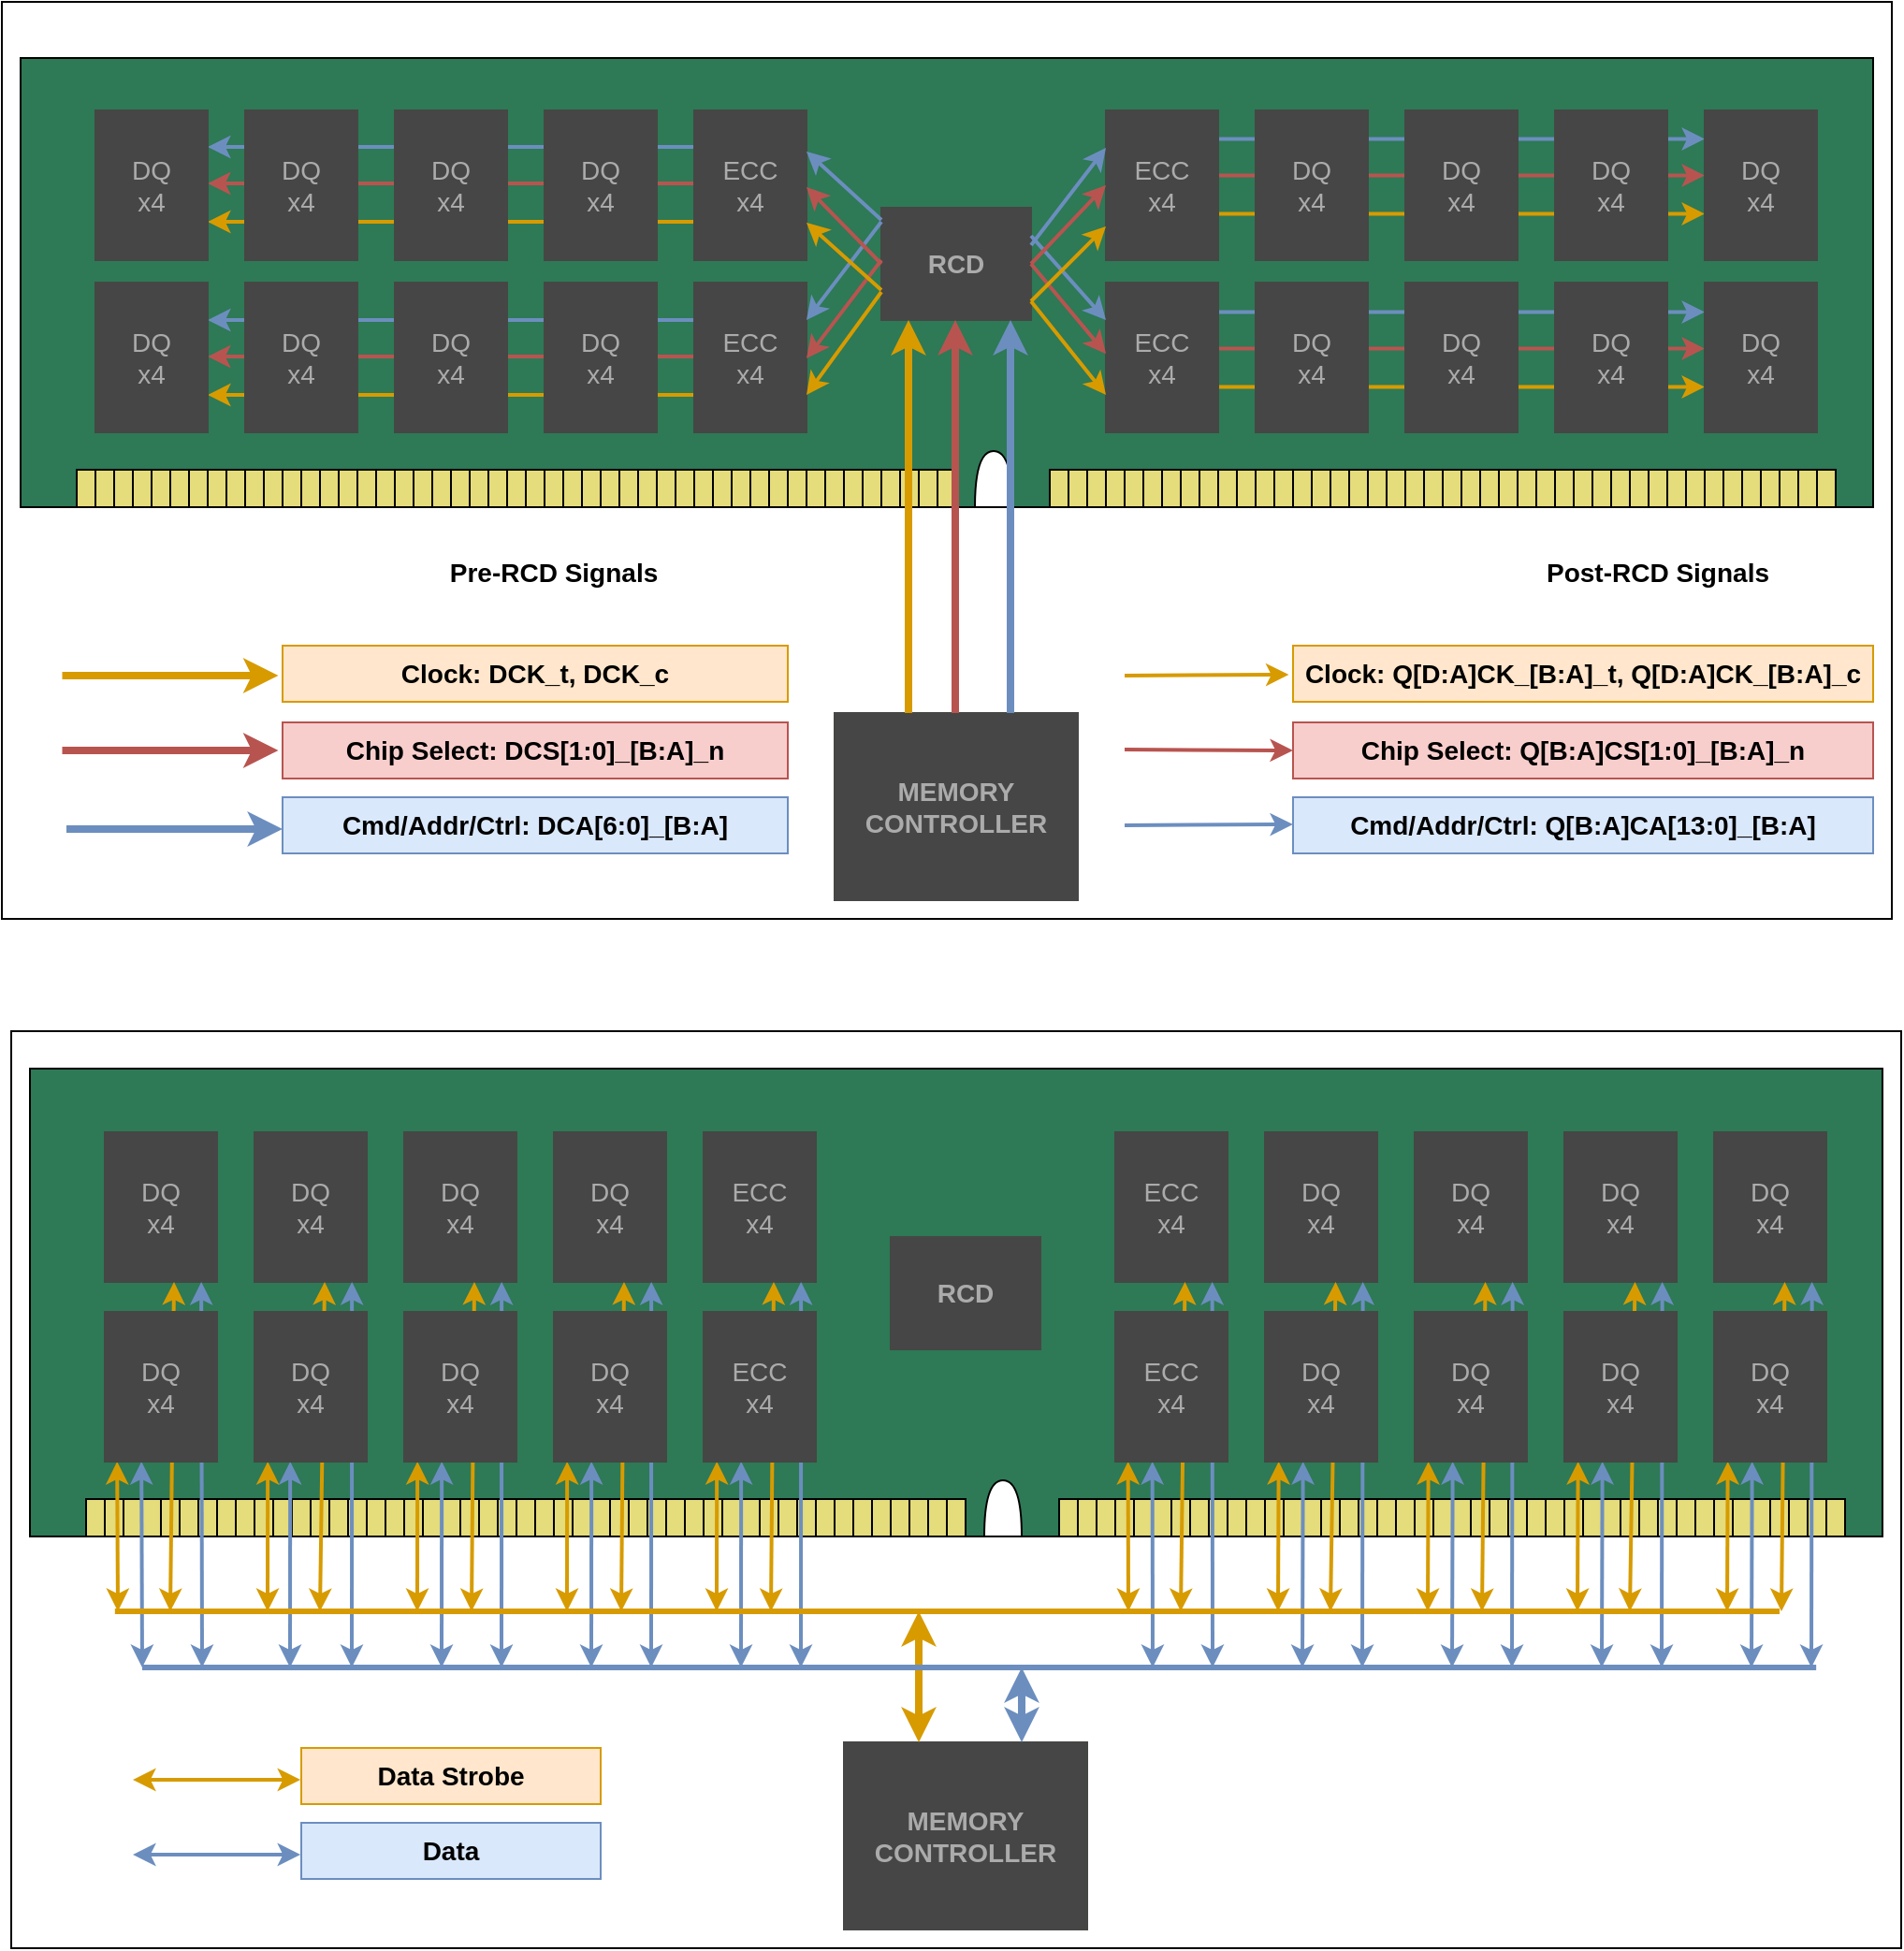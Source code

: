 <mxfile version="24.7.8">
  <diagram name="Page-1" id="o3jslVHKb2ZfWiQ6rIfp">
    <mxGraphModel dx="2161" dy="2066" grid="1" gridSize="10" guides="1" tooltips="1" connect="1" arrows="1" fold="1" page="1" pageScale="1" pageWidth="850" pageHeight="1100" math="0" shadow="0">
      <root>
        <mxCell id="0" />
        <mxCell id="1" parent="0" />
        <mxCell id="gDiiwQV4zZhBu72KXJR7-380" value="" style="rounded=0;whiteSpace=wrap;html=1;" vertex="1" parent="1">
          <mxGeometry x="15" y="670" width="1010" height="490" as="geometry" />
        </mxCell>
        <mxCell id="gDiiwQV4zZhBu72KXJR7-374" value="" style="rounded=0;whiteSpace=wrap;html=1;" vertex="1" parent="1">
          <mxGeometry x="10" y="120" width="1010" height="490" as="geometry" />
        </mxCell>
        <mxCell id="gDiiwQV4zZhBu72KXJR7-1" value="" style="rounded=0;whiteSpace=wrap;html=1;fillColor=#2e7956;" vertex="1" parent="1">
          <mxGeometry x="20" y="150" width="990" height="240" as="geometry" />
        </mxCell>
        <mxCell id="gDiiwQV4zZhBu72KXJR7-12" value="" style="rounded=0;whiteSpace=wrap;html=1;fillColor=#e5dc7b;" vertex="1" parent="1">
          <mxGeometry x="50" y="370" width="10" height="20" as="geometry" />
        </mxCell>
        <mxCell id="gDiiwQV4zZhBu72KXJR7-13" value="" style="rounded=0;whiteSpace=wrap;html=1;fillColor=#e5dc7b;" vertex="1" parent="1">
          <mxGeometry x="60" y="370" width="10" height="20" as="geometry" />
        </mxCell>
        <mxCell id="gDiiwQV4zZhBu72KXJR7-14" value="" style="rounded=0;whiteSpace=wrap;html=1;fillColor=#e5dc7b;" vertex="1" parent="1">
          <mxGeometry x="70" y="370" width="10" height="20" as="geometry" />
        </mxCell>
        <mxCell id="gDiiwQV4zZhBu72KXJR7-15" value="" style="rounded=0;whiteSpace=wrap;html=1;fillColor=#e5dc7b;" vertex="1" parent="1">
          <mxGeometry x="80" y="370" width="10" height="20" as="geometry" />
        </mxCell>
        <mxCell id="gDiiwQV4zZhBu72KXJR7-16" value="" style="rounded=0;whiteSpace=wrap;html=1;fillColor=#e5dc7b;" vertex="1" parent="1">
          <mxGeometry x="90" y="370" width="10" height="20" as="geometry" />
        </mxCell>
        <mxCell id="gDiiwQV4zZhBu72KXJR7-17" value="" style="rounded=0;whiteSpace=wrap;html=1;fillColor=#e5dc7b;" vertex="1" parent="1">
          <mxGeometry x="100" y="370" width="10" height="20" as="geometry" />
        </mxCell>
        <mxCell id="gDiiwQV4zZhBu72KXJR7-18" value="" style="rounded=0;whiteSpace=wrap;html=1;fillColor=#e5dc7b;" vertex="1" parent="1">
          <mxGeometry x="110" y="370" width="10" height="20" as="geometry" />
        </mxCell>
        <mxCell id="gDiiwQV4zZhBu72KXJR7-19" value="" style="rounded=0;whiteSpace=wrap;html=1;fillColor=#e5dc7b;" vertex="1" parent="1">
          <mxGeometry x="120" y="370" width="10" height="20" as="geometry" />
        </mxCell>
        <mxCell id="gDiiwQV4zZhBu72KXJR7-20" value="" style="rounded=0;whiteSpace=wrap;html=1;fillColor=#e5dc7b;" vertex="1" parent="1">
          <mxGeometry x="130" y="370" width="10" height="20" as="geometry" />
        </mxCell>
        <mxCell id="gDiiwQV4zZhBu72KXJR7-21" value="" style="rounded=0;whiteSpace=wrap;html=1;fillColor=#e5dc7b;" vertex="1" parent="1">
          <mxGeometry x="140" y="370" width="10" height="20" as="geometry" />
        </mxCell>
        <mxCell id="gDiiwQV4zZhBu72KXJR7-22" value="" style="rounded=0;whiteSpace=wrap;html=1;fillColor=#e5dc7b;" vertex="1" parent="1">
          <mxGeometry x="150" y="370" width="10" height="20" as="geometry" />
        </mxCell>
        <mxCell id="gDiiwQV4zZhBu72KXJR7-23" value="" style="rounded=0;whiteSpace=wrap;html=1;fillColor=#e5dc7b;" vertex="1" parent="1">
          <mxGeometry x="160" y="370" width="10" height="20" as="geometry" />
        </mxCell>
        <mxCell id="gDiiwQV4zZhBu72KXJR7-24" value="" style="rounded=0;whiteSpace=wrap;html=1;fillColor=#e5dc7b;" vertex="1" parent="1">
          <mxGeometry x="170" y="370" width="10" height="20" as="geometry" />
        </mxCell>
        <mxCell id="gDiiwQV4zZhBu72KXJR7-25" value="" style="rounded=0;whiteSpace=wrap;html=1;fillColor=#e5dc7b;" vertex="1" parent="1">
          <mxGeometry x="180" y="370" width="10" height="20" as="geometry" />
        </mxCell>
        <mxCell id="gDiiwQV4zZhBu72KXJR7-26" value="" style="rounded=0;whiteSpace=wrap;html=1;fillColor=#e5dc7b;" vertex="1" parent="1">
          <mxGeometry x="190" y="370" width="10" height="20" as="geometry" />
        </mxCell>
        <mxCell id="gDiiwQV4zZhBu72KXJR7-27" value="" style="rounded=0;whiteSpace=wrap;html=1;fillColor=#e5dc7b;" vertex="1" parent="1">
          <mxGeometry x="200" y="370" width="10" height="20" as="geometry" />
        </mxCell>
        <mxCell id="gDiiwQV4zZhBu72KXJR7-28" value="" style="rounded=0;whiteSpace=wrap;html=1;fillColor=#e5dc7b;" vertex="1" parent="1">
          <mxGeometry x="210" y="370" width="10" height="20" as="geometry" />
        </mxCell>
        <mxCell id="gDiiwQV4zZhBu72KXJR7-29" value="" style="rounded=0;whiteSpace=wrap;html=1;fillColor=#e5dc7b;" vertex="1" parent="1">
          <mxGeometry x="220" y="370" width="10" height="20" as="geometry" />
        </mxCell>
        <mxCell id="gDiiwQV4zZhBu72KXJR7-30" value="" style="rounded=0;whiteSpace=wrap;html=1;fillColor=#e5dc7b;" vertex="1" parent="1">
          <mxGeometry x="230" y="370" width="10" height="20" as="geometry" />
        </mxCell>
        <mxCell id="gDiiwQV4zZhBu72KXJR7-31" value="" style="rounded=0;whiteSpace=wrap;html=1;fillColor=#e5dc7b;" vertex="1" parent="1">
          <mxGeometry x="240" y="370" width="10" height="20" as="geometry" />
        </mxCell>
        <mxCell id="gDiiwQV4zZhBu72KXJR7-32" value="" style="rounded=0;whiteSpace=wrap;html=1;fillColor=#e5dc7b;" vertex="1" parent="1">
          <mxGeometry x="250" y="370" width="10" height="20" as="geometry" />
        </mxCell>
        <mxCell id="gDiiwQV4zZhBu72KXJR7-33" value="" style="rounded=0;whiteSpace=wrap;html=1;fillColor=#e5dc7b;" vertex="1" parent="1">
          <mxGeometry x="260" y="370" width="10" height="20" as="geometry" />
        </mxCell>
        <mxCell id="gDiiwQV4zZhBu72KXJR7-34" value="" style="rounded=0;whiteSpace=wrap;html=1;fillColor=#e5dc7b;" vertex="1" parent="1">
          <mxGeometry x="270" y="370" width="10" height="20" as="geometry" />
        </mxCell>
        <mxCell id="gDiiwQV4zZhBu72KXJR7-35" value="" style="rounded=0;whiteSpace=wrap;html=1;fillColor=#e5dc7b;" vertex="1" parent="1">
          <mxGeometry x="280" y="370" width="10" height="20" as="geometry" />
        </mxCell>
        <mxCell id="gDiiwQV4zZhBu72KXJR7-36" value="" style="rounded=0;whiteSpace=wrap;html=1;fillColor=#e5dc7b;" vertex="1" parent="1">
          <mxGeometry x="290" y="370" width="10" height="20" as="geometry" />
        </mxCell>
        <mxCell id="gDiiwQV4zZhBu72KXJR7-37" value="" style="rounded=0;whiteSpace=wrap;html=1;fillColor=#e5dc7b;" vertex="1" parent="1">
          <mxGeometry x="300" y="370" width="10" height="20" as="geometry" />
        </mxCell>
        <mxCell id="gDiiwQV4zZhBu72KXJR7-38" value="" style="rounded=0;whiteSpace=wrap;html=1;fillColor=#e5dc7b;" vertex="1" parent="1">
          <mxGeometry x="310" y="370" width="10" height="20" as="geometry" />
        </mxCell>
        <mxCell id="gDiiwQV4zZhBu72KXJR7-39" value="" style="rounded=0;whiteSpace=wrap;html=1;fillColor=#e5dc7b;" vertex="1" parent="1">
          <mxGeometry x="320" y="370" width="10" height="20" as="geometry" />
        </mxCell>
        <mxCell id="gDiiwQV4zZhBu72KXJR7-40" value="" style="rounded=0;whiteSpace=wrap;html=1;fillColor=#e5dc7b;" vertex="1" parent="1">
          <mxGeometry x="330" y="370" width="10" height="20" as="geometry" />
        </mxCell>
        <mxCell id="gDiiwQV4zZhBu72KXJR7-41" value="" style="rounded=0;whiteSpace=wrap;html=1;fillColor=#e5dc7b;" vertex="1" parent="1">
          <mxGeometry x="340" y="370" width="10" height="20" as="geometry" />
        </mxCell>
        <mxCell id="gDiiwQV4zZhBu72KXJR7-42" value="" style="rounded=0;whiteSpace=wrap;html=1;fillColor=#e5dc7b;" vertex="1" parent="1">
          <mxGeometry x="350" y="370" width="10" height="20" as="geometry" />
        </mxCell>
        <mxCell id="gDiiwQV4zZhBu72KXJR7-43" value="" style="rounded=0;whiteSpace=wrap;html=1;fillColor=#e5dc7b;" vertex="1" parent="1">
          <mxGeometry x="360" y="370" width="10" height="20" as="geometry" />
        </mxCell>
        <mxCell id="gDiiwQV4zZhBu72KXJR7-44" value="" style="rounded=0;whiteSpace=wrap;html=1;fillColor=#e5dc7b;" vertex="1" parent="1">
          <mxGeometry x="370" y="370" width="10" height="20" as="geometry" />
        </mxCell>
        <mxCell id="gDiiwQV4zZhBu72KXJR7-45" value="" style="rounded=0;whiteSpace=wrap;html=1;fillColor=#e5dc7b;" vertex="1" parent="1">
          <mxGeometry x="380" y="370" width="10" height="20" as="geometry" />
        </mxCell>
        <mxCell id="gDiiwQV4zZhBu72KXJR7-46" value="" style="rounded=0;whiteSpace=wrap;html=1;fillColor=#e5dc7b;" vertex="1" parent="1">
          <mxGeometry x="390" y="370" width="10" height="20" as="geometry" />
        </mxCell>
        <mxCell id="gDiiwQV4zZhBu72KXJR7-47" value="" style="rounded=0;whiteSpace=wrap;html=1;fillColor=#e5dc7b;" vertex="1" parent="1">
          <mxGeometry x="400" y="370" width="10" height="20" as="geometry" />
        </mxCell>
        <mxCell id="gDiiwQV4zZhBu72KXJR7-48" value="" style="rounded=0;whiteSpace=wrap;html=1;fillColor=#e5dc7b;" vertex="1" parent="1">
          <mxGeometry x="410" y="370" width="10" height="20" as="geometry" />
        </mxCell>
        <mxCell id="gDiiwQV4zZhBu72KXJR7-49" value="" style="rounded=0;whiteSpace=wrap;html=1;fillColor=#e5dc7b;" vertex="1" parent="1">
          <mxGeometry x="420" y="370" width="10" height="20" as="geometry" />
        </mxCell>
        <mxCell id="gDiiwQV4zZhBu72KXJR7-50" value="" style="rounded=0;whiteSpace=wrap;html=1;fillColor=#e5dc7b;" vertex="1" parent="1">
          <mxGeometry x="600" y="370" width="10" height="20" as="geometry" />
        </mxCell>
        <mxCell id="gDiiwQV4zZhBu72KXJR7-51" value="" style="rounded=0;whiteSpace=wrap;html=1;fillColor=#e5dc7b;" vertex="1" parent="1">
          <mxGeometry x="610" y="370" width="10" height="20" as="geometry" />
        </mxCell>
        <mxCell id="gDiiwQV4zZhBu72KXJR7-52" value="" style="rounded=0;whiteSpace=wrap;html=1;fillColor=#e5dc7b;" vertex="1" parent="1">
          <mxGeometry x="620" y="370" width="10" height="20" as="geometry" />
        </mxCell>
        <mxCell id="gDiiwQV4zZhBu72KXJR7-53" value="" style="rounded=0;whiteSpace=wrap;html=1;fillColor=#e5dc7b;" vertex="1" parent="1">
          <mxGeometry x="630" y="370" width="10" height="20" as="geometry" />
        </mxCell>
        <mxCell id="gDiiwQV4zZhBu72KXJR7-54" value="" style="rounded=0;whiteSpace=wrap;html=1;fillColor=#e5dc7b;" vertex="1" parent="1">
          <mxGeometry x="640" y="370" width="10" height="20" as="geometry" />
        </mxCell>
        <mxCell id="gDiiwQV4zZhBu72KXJR7-55" value="" style="rounded=0;whiteSpace=wrap;html=1;fillColor=#e5dc7b;" vertex="1" parent="1">
          <mxGeometry x="650" y="370" width="10" height="20" as="geometry" />
        </mxCell>
        <mxCell id="gDiiwQV4zZhBu72KXJR7-56" value="" style="rounded=0;whiteSpace=wrap;html=1;fillColor=#e5dc7b;" vertex="1" parent="1">
          <mxGeometry x="660" y="370" width="10" height="20" as="geometry" />
        </mxCell>
        <mxCell id="gDiiwQV4zZhBu72KXJR7-57" value="" style="rounded=0;whiteSpace=wrap;html=1;fillColor=#e5dc7b;" vertex="1" parent="1">
          <mxGeometry x="670" y="370" width="10" height="20" as="geometry" />
        </mxCell>
        <mxCell id="gDiiwQV4zZhBu72KXJR7-58" value="" style="rounded=0;whiteSpace=wrap;html=1;fillColor=#e5dc7b;" vertex="1" parent="1">
          <mxGeometry x="680" y="370" width="10" height="20" as="geometry" />
        </mxCell>
        <mxCell id="gDiiwQV4zZhBu72KXJR7-59" value="" style="rounded=0;whiteSpace=wrap;html=1;fillColor=#e5dc7b;" vertex="1" parent="1">
          <mxGeometry x="690" y="370" width="10" height="20" as="geometry" />
        </mxCell>
        <mxCell id="gDiiwQV4zZhBu72KXJR7-60" value="" style="rounded=0;whiteSpace=wrap;html=1;fillColor=#e5dc7b;" vertex="1" parent="1">
          <mxGeometry x="700" y="370" width="10" height="20" as="geometry" />
        </mxCell>
        <mxCell id="gDiiwQV4zZhBu72KXJR7-61" value="" style="rounded=0;whiteSpace=wrap;html=1;fillColor=#e5dc7b;" vertex="1" parent="1">
          <mxGeometry x="710" y="370" width="10" height="20" as="geometry" />
        </mxCell>
        <mxCell id="gDiiwQV4zZhBu72KXJR7-62" value="" style="rounded=0;whiteSpace=wrap;html=1;fillColor=#e5dc7b;" vertex="1" parent="1">
          <mxGeometry x="720" y="370" width="10" height="20" as="geometry" />
        </mxCell>
        <mxCell id="gDiiwQV4zZhBu72KXJR7-63" value="" style="rounded=0;whiteSpace=wrap;html=1;fillColor=#e5dc7b;" vertex="1" parent="1">
          <mxGeometry x="730" y="370" width="10" height="20" as="geometry" />
        </mxCell>
        <mxCell id="gDiiwQV4zZhBu72KXJR7-64" value="" style="rounded=0;whiteSpace=wrap;html=1;fillColor=#e5dc7b;" vertex="1" parent="1">
          <mxGeometry x="740" y="370" width="10" height="20" as="geometry" />
        </mxCell>
        <mxCell id="gDiiwQV4zZhBu72KXJR7-65" value="" style="rounded=0;whiteSpace=wrap;html=1;fillColor=#e5dc7b;" vertex="1" parent="1">
          <mxGeometry x="750" y="370" width="10" height="20" as="geometry" />
        </mxCell>
        <mxCell id="gDiiwQV4zZhBu72KXJR7-66" value="" style="rounded=0;whiteSpace=wrap;html=1;fillColor=#e5dc7b;" vertex="1" parent="1">
          <mxGeometry x="760" y="370" width="10" height="20" as="geometry" />
        </mxCell>
        <mxCell id="gDiiwQV4zZhBu72KXJR7-67" value="" style="rounded=0;whiteSpace=wrap;html=1;fillColor=#e5dc7b;" vertex="1" parent="1">
          <mxGeometry x="770" y="370" width="10" height="20" as="geometry" />
        </mxCell>
        <mxCell id="gDiiwQV4zZhBu72KXJR7-68" value="" style="rounded=0;whiteSpace=wrap;html=1;fillColor=#e5dc7b;" vertex="1" parent="1">
          <mxGeometry x="780" y="370" width="10" height="20" as="geometry" />
        </mxCell>
        <mxCell id="gDiiwQV4zZhBu72KXJR7-69" value="" style="rounded=0;whiteSpace=wrap;html=1;fillColor=#e5dc7b;" vertex="1" parent="1">
          <mxGeometry x="790" y="370" width="10" height="20" as="geometry" />
        </mxCell>
        <mxCell id="gDiiwQV4zZhBu72KXJR7-70" value="" style="rounded=0;whiteSpace=wrap;html=1;fillColor=#e5dc7b;" vertex="1" parent="1">
          <mxGeometry x="800" y="370" width="10" height="20" as="geometry" />
        </mxCell>
        <mxCell id="gDiiwQV4zZhBu72KXJR7-71" value="" style="rounded=0;whiteSpace=wrap;html=1;fillColor=#e5dc7b;" vertex="1" parent="1">
          <mxGeometry x="810" y="370" width="10" height="20" as="geometry" />
        </mxCell>
        <mxCell id="gDiiwQV4zZhBu72KXJR7-72" value="" style="rounded=0;whiteSpace=wrap;html=1;fillColor=#e5dc7b;" vertex="1" parent="1">
          <mxGeometry x="820" y="370" width="10" height="20" as="geometry" />
        </mxCell>
        <mxCell id="gDiiwQV4zZhBu72KXJR7-73" value="" style="rounded=0;whiteSpace=wrap;html=1;fillColor=#e5dc7b;" vertex="1" parent="1">
          <mxGeometry x="830" y="370" width="10" height="20" as="geometry" />
        </mxCell>
        <mxCell id="gDiiwQV4zZhBu72KXJR7-74" value="" style="rounded=0;whiteSpace=wrap;html=1;fillColor=#e5dc7b;" vertex="1" parent="1">
          <mxGeometry x="840" y="370" width="10" height="20" as="geometry" />
        </mxCell>
        <mxCell id="gDiiwQV4zZhBu72KXJR7-75" value="" style="rounded=0;whiteSpace=wrap;html=1;fillColor=#e5dc7b;" vertex="1" parent="1">
          <mxGeometry x="850" y="370" width="10" height="20" as="geometry" />
        </mxCell>
        <mxCell id="gDiiwQV4zZhBu72KXJR7-76" value="" style="rounded=0;whiteSpace=wrap;html=1;fillColor=#e5dc7b;" vertex="1" parent="1">
          <mxGeometry x="860" y="370" width="10" height="20" as="geometry" />
        </mxCell>
        <mxCell id="gDiiwQV4zZhBu72KXJR7-77" value="" style="rounded=0;whiteSpace=wrap;html=1;fillColor=#e5dc7b;" vertex="1" parent="1">
          <mxGeometry x="870" y="370" width="10" height="20" as="geometry" />
        </mxCell>
        <mxCell id="gDiiwQV4zZhBu72KXJR7-78" value="" style="rounded=0;whiteSpace=wrap;html=1;fillColor=#e5dc7b;" vertex="1" parent="1">
          <mxGeometry x="880" y="370" width="10" height="20" as="geometry" />
        </mxCell>
        <mxCell id="gDiiwQV4zZhBu72KXJR7-79" value="" style="rounded=0;whiteSpace=wrap;html=1;fillColor=#e5dc7b;" vertex="1" parent="1">
          <mxGeometry x="890" y="370" width="10" height="20" as="geometry" />
        </mxCell>
        <mxCell id="gDiiwQV4zZhBu72KXJR7-80" value="" style="rounded=0;whiteSpace=wrap;html=1;fillColor=#e5dc7b;" vertex="1" parent="1">
          <mxGeometry x="900" y="370" width="10" height="20" as="geometry" />
        </mxCell>
        <mxCell id="gDiiwQV4zZhBu72KXJR7-81" value="" style="rounded=0;whiteSpace=wrap;html=1;fillColor=#e5dc7b;" vertex="1" parent="1">
          <mxGeometry x="910" y="370" width="10" height="20" as="geometry" />
        </mxCell>
        <mxCell id="gDiiwQV4zZhBu72KXJR7-82" value="" style="rounded=0;whiteSpace=wrap;html=1;fillColor=#e5dc7b;" vertex="1" parent="1">
          <mxGeometry x="920" y="370" width="10" height="20" as="geometry" />
        </mxCell>
        <mxCell id="gDiiwQV4zZhBu72KXJR7-83" value="" style="rounded=0;whiteSpace=wrap;html=1;fillColor=#e5dc7b;" vertex="1" parent="1">
          <mxGeometry x="930" y="370" width="10" height="20" as="geometry" />
        </mxCell>
        <mxCell id="gDiiwQV4zZhBu72KXJR7-84" value="" style="rounded=0;whiteSpace=wrap;html=1;fillColor=#e5dc7b;" vertex="1" parent="1">
          <mxGeometry x="940" y="370" width="10" height="20" as="geometry" />
        </mxCell>
        <mxCell id="gDiiwQV4zZhBu72KXJR7-85" value="" style="rounded=0;whiteSpace=wrap;html=1;fillColor=#e5dc7b;" vertex="1" parent="1">
          <mxGeometry x="950" y="370" width="10" height="20" as="geometry" />
        </mxCell>
        <mxCell id="gDiiwQV4zZhBu72KXJR7-86" value="" style="rounded=0;whiteSpace=wrap;html=1;fillColor=#e5dc7b;" vertex="1" parent="1">
          <mxGeometry x="960" y="370" width="10" height="20" as="geometry" />
        </mxCell>
        <mxCell id="gDiiwQV4zZhBu72KXJR7-87" value="" style="rounded=0;whiteSpace=wrap;html=1;fillColor=#e5dc7b;" vertex="1" parent="1">
          <mxGeometry x="970" y="370" width="10" height="20" as="geometry" />
        </mxCell>
        <mxCell id="gDiiwQV4zZhBu72KXJR7-88" value="" style="rounded=0;whiteSpace=wrap;html=1;fillColor=#e5dc7b;" vertex="1" parent="1">
          <mxGeometry x="980" y="370" width="10" height="20" as="geometry" />
        </mxCell>
        <mxCell id="gDiiwQV4zZhBu72KXJR7-89" value="" style="shape=or;whiteSpace=wrap;html=1;direction=north;" vertex="1" parent="1">
          <mxGeometry x="530" y="360" width="20" height="30" as="geometry" />
        </mxCell>
        <mxCell id="gDiiwQV4zZhBu72KXJR7-101" value="" style="rounded=0;whiteSpace=wrap;html=1;fillColor=#e5dc7b;" vertex="1" parent="1">
          <mxGeometry x="570" y="370" width="10" height="20" as="geometry" />
        </mxCell>
        <mxCell id="gDiiwQV4zZhBu72KXJR7-102" value="" style="rounded=0;whiteSpace=wrap;html=1;fillColor=#e5dc7b;" vertex="1" parent="1">
          <mxGeometry x="580" y="370" width="10" height="20" as="geometry" />
        </mxCell>
        <mxCell id="gDiiwQV4zZhBu72KXJR7-103" value="" style="rounded=0;whiteSpace=wrap;html=1;fillColor=#e5dc7b;" vertex="1" parent="1">
          <mxGeometry x="590" y="370" width="10" height="20" as="geometry" />
        </mxCell>
        <mxCell id="gDiiwQV4zZhBu72KXJR7-104" value="" style="rounded=0;whiteSpace=wrap;html=1;fillColor=#e5dc7b;" vertex="1" parent="1">
          <mxGeometry x="430" y="370" width="10" height="20" as="geometry" />
        </mxCell>
        <mxCell id="gDiiwQV4zZhBu72KXJR7-105" value="" style="rounded=0;whiteSpace=wrap;html=1;fillColor=#e5dc7b;" vertex="1" parent="1">
          <mxGeometry x="440" y="370" width="10" height="20" as="geometry" />
        </mxCell>
        <mxCell id="gDiiwQV4zZhBu72KXJR7-106" value="&lt;font style=&quot;font-size: 14px;&quot; color=&quot;#ababab&quot;&gt;&lt;b&gt;RCD&lt;/b&gt;&lt;/font&gt;" style="rounded=0;whiteSpace=wrap;html=1;strokeColor=#454744;fillColor=#464646;direction=south;" vertex="1" parent="1">
          <mxGeometry x="480" y="230" width="80" height="60" as="geometry" />
        </mxCell>
        <mxCell id="gDiiwQV4zZhBu72KXJR7-108" value="" style="rounded=0;whiteSpace=wrap;html=1;fillColor=#e5dc7b;" vertex="1" parent="1">
          <mxGeometry x="450" y="370" width="10" height="20" as="geometry" />
        </mxCell>
        <mxCell id="gDiiwQV4zZhBu72KXJR7-109" value="" style="rounded=0;whiteSpace=wrap;html=1;fillColor=#e5dc7b;" vertex="1" parent="1">
          <mxGeometry x="460" y="370" width="10" height="20" as="geometry" />
        </mxCell>
        <mxCell id="gDiiwQV4zZhBu72KXJR7-110" value="" style="rounded=0;whiteSpace=wrap;html=1;fillColor=#e5dc7b;" vertex="1" parent="1">
          <mxGeometry x="470" y="370" width="10" height="20" as="geometry" />
        </mxCell>
        <mxCell id="gDiiwQV4zZhBu72KXJR7-111" value="" style="rounded=0;whiteSpace=wrap;html=1;fillColor=#e5dc7b;" vertex="1" parent="1">
          <mxGeometry x="480" y="370" width="10" height="20" as="geometry" />
        </mxCell>
        <mxCell id="gDiiwQV4zZhBu72KXJR7-112" value="" style="rounded=0;whiteSpace=wrap;html=1;fillColor=#e5dc7b;" vertex="1" parent="1">
          <mxGeometry x="490" y="370" width="10" height="20" as="geometry" />
        </mxCell>
        <mxCell id="gDiiwQV4zZhBu72KXJR7-113" value="" style="rounded=0;whiteSpace=wrap;html=1;fillColor=#e5dc7b;" vertex="1" parent="1">
          <mxGeometry x="500" y="370" width="10" height="20" as="geometry" />
        </mxCell>
        <mxCell id="gDiiwQV4zZhBu72KXJR7-114" value="" style="rounded=0;whiteSpace=wrap;html=1;fillColor=#e5dc7b;" vertex="1" parent="1">
          <mxGeometry x="510" y="370" width="10" height="20" as="geometry" />
        </mxCell>
        <mxCell id="gDiiwQV4zZhBu72KXJR7-115" value="&lt;font style=&quot;font-size: 14px;&quot; color=&quot;#ababab&quot;&gt;&lt;b&gt;MEMORY CONTROLLER&lt;/b&gt;&lt;/font&gt;" style="rounded=0;whiteSpace=wrap;html=1;strokeColor=#454744;fillColor=#464646;direction=south;" vertex="1" parent="1">
          <mxGeometry x="455" y="500" width="130" height="100" as="geometry" />
        </mxCell>
        <mxCell id="gDiiwQV4zZhBu72KXJR7-116" value="" style="endArrow=classic;html=1;rounded=0;exitX=0;exitY=0.5;exitDx=0;exitDy=0;strokeWidth=4;fillColor=#ffe6cc;strokeColor=#d79b00;" edge="1" parent="1">
          <mxGeometry width="50" height="50" relative="1" as="geometry">
            <mxPoint x="494.5" y="500" as="sourcePoint" />
            <mxPoint x="494.5" y="290" as="targetPoint" />
          </mxGeometry>
        </mxCell>
        <mxCell id="gDiiwQV4zZhBu72KXJR7-117" value="" style="endArrow=classic;html=1;rounded=0;exitX=0;exitY=0.5;exitDx=0;exitDy=0;strokeWidth=4;fillColor=#f8cecc;strokeColor=#b85450;" edge="1" parent="1">
          <mxGeometry width="50" height="50" relative="1" as="geometry">
            <mxPoint x="519.5" y="500" as="sourcePoint" />
            <mxPoint x="519.5" y="290" as="targetPoint" />
          </mxGeometry>
        </mxCell>
        <mxCell id="gDiiwQV4zZhBu72KXJR7-118" value="" style="endArrow=classic;html=1;rounded=0;exitX=0;exitY=0.5;exitDx=0;exitDy=0;strokeWidth=4;fillColor=#dae8fc;strokeColor=#6c8ebf;" edge="1" parent="1">
          <mxGeometry width="50" height="50" relative="1" as="geometry">
            <mxPoint x="549" y="500" as="sourcePoint" />
            <mxPoint x="549" y="290" as="targetPoint" />
          </mxGeometry>
        </mxCell>
        <mxCell id="gDiiwQV4zZhBu72KXJR7-120" value="" style="endArrow=classic;html=1;rounded=0;exitX=1;exitY=0.75;exitDx=0;exitDy=0;strokeWidth=2;fillColor=#ffe6cc;strokeColor=#d79b00;" edge="1" parent="1" source="gDiiwQV4zZhBu72KXJR7-6">
          <mxGeometry width="50" height="50" relative="1" as="geometry">
            <mxPoint x="120" y="540" as="sourcePoint" />
            <mxPoint x="120" y="330" as="targetPoint" />
          </mxGeometry>
        </mxCell>
        <mxCell id="gDiiwQV4zZhBu72KXJR7-121" value="" style="endArrow=classic;html=1;rounded=0;exitX=1;exitY=0.75;exitDx=0;exitDy=0;strokeWidth=2;fillColor=#f8cecc;strokeColor=#b85450;" edge="1" parent="1">
          <mxGeometry width="50" height="50" relative="1" as="geometry">
            <mxPoint x="440" y="309.5" as="sourcePoint" />
            <mxPoint x="120" y="309.5" as="targetPoint" />
          </mxGeometry>
        </mxCell>
        <mxCell id="gDiiwQV4zZhBu72KXJR7-122" value="" style="endArrow=classic;html=1;rounded=0;exitX=1;exitY=0.75;exitDx=0;exitDy=0;strokeWidth=2;fillColor=#dae8fc;strokeColor=#6c8ebf;" edge="1" parent="1">
          <mxGeometry width="50" height="50" relative="1" as="geometry">
            <mxPoint x="440" y="290" as="sourcePoint" />
            <mxPoint x="120" y="290" as="targetPoint" />
          </mxGeometry>
        </mxCell>
        <mxCell id="gDiiwQV4zZhBu72KXJR7-123" value="" style="endArrow=classic;html=1;rounded=0;exitX=1;exitY=0.75;exitDx=0;exitDy=0;strokeWidth=2;fillColor=#ffe6cc;strokeColor=#d79b00;" edge="1" parent="1">
          <mxGeometry width="50" height="50" relative="1" as="geometry">
            <mxPoint x="440" y="237.5" as="sourcePoint" />
            <mxPoint x="120" y="237.5" as="targetPoint" />
          </mxGeometry>
        </mxCell>
        <mxCell id="gDiiwQV4zZhBu72KXJR7-124" value="" style="endArrow=classic;html=1;rounded=0;exitX=1;exitY=0.75;exitDx=0;exitDy=0;strokeWidth=2;fillColor=#f8cecc;strokeColor=#b85450;" edge="1" parent="1">
          <mxGeometry width="50" height="50" relative="1" as="geometry">
            <mxPoint x="440" y="217" as="sourcePoint" />
            <mxPoint x="120" y="217" as="targetPoint" />
          </mxGeometry>
        </mxCell>
        <mxCell id="gDiiwQV4zZhBu72KXJR7-125" value="" style="endArrow=classic;html=1;rounded=0;exitX=1;exitY=0.75;exitDx=0;exitDy=0;strokeWidth=2;fillColor=#dae8fc;strokeColor=#6c8ebf;" edge="1" parent="1">
          <mxGeometry width="50" height="50" relative="1" as="geometry">
            <mxPoint x="440" y="197.5" as="sourcePoint" />
            <mxPoint x="120" y="197.5" as="targetPoint" />
          </mxGeometry>
        </mxCell>
        <mxCell id="gDiiwQV4zZhBu72KXJR7-126" value="" style="endArrow=none;html=1;rounded=0;exitX=1;exitY=0.75;exitDx=0;exitDy=0;strokeWidth=2;fillColor=#ffe6cc;strokeColor=#d79b00;startArrow=classic;startFill=1;endFill=0;" edge="1" parent="1">
          <mxGeometry width="50" height="50" relative="1" as="geometry">
            <mxPoint x="920" y="325.75" as="sourcePoint" />
            <mxPoint x="600" y="325.75" as="targetPoint" />
          </mxGeometry>
        </mxCell>
        <mxCell id="gDiiwQV4zZhBu72KXJR7-127" value="" style="endArrow=none;html=1;rounded=0;exitX=1;exitY=0.75;exitDx=0;exitDy=0;strokeWidth=2;fillColor=#f8cecc;strokeColor=#b85450;startArrow=classic;startFill=1;endFill=0;" edge="1" parent="1">
          <mxGeometry width="50" height="50" relative="1" as="geometry">
            <mxPoint x="920" y="305.25" as="sourcePoint" />
            <mxPoint x="600" y="305.25" as="targetPoint" />
          </mxGeometry>
        </mxCell>
        <mxCell id="gDiiwQV4zZhBu72KXJR7-128" value="" style="endArrow=none;html=1;rounded=0;exitX=1;exitY=0.75;exitDx=0;exitDy=0;strokeWidth=2;fillColor=#dae8fc;strokeColor=#6c8ebf;startArrow=classic;startFill=1;endFill=0;" edge="1" parent="1">
          <mxGeometry width="50" height="50" relative="1" as="geometry">
            <mxPoint x="920" y="285.75" as="sourcePoint" />
            <mxPoint x="600" y="285.75" as="targetPoint" />
          </mxGeometry>
        </mxCell>
        <mxCell id="gDiiwQV4zZhBu72KXJR7-129" value="" style="endArrow=none;html=1;rounded=0;exitX=1;exitY=0.75;exitDx=0;exitDy=0;strokeWidth=2;fillColor=#ffe6cc;strokeColor=#d79b00;startArrow=classic;startFill=1;endFill=0;" edge="1" parent="1">
          <mxGeometry width="50" height="50" relative="1" as="geometry">
            <mxPoint x="920" y="233.25" as="sourcePoint" />
            <mxPoint x="600" y="233.25" as="targetPoint" />
          </mxGeometry>
        </mxCell>
        <mxCell id="gDiiwQV4zZhBu72KXJR7-130" value="" style="endArrow=none;html=1;rounded=0;exitX=1;exitY=0.75;exitDx=0;exitDy=0;strokeWidth=2;fillColor=#f8cecc;strokeColor=#b85450;startArrow=classic;startFill=1;endFill=0;" edge="1" parent="1">
          <mxGeometry width="50" height="50" relative="1" as="geometry">
            <mxPoint x="920" y="212.75" as="sourcePoint" />
            <mxPoint x="600" y="212.75" as="targetPoint" />
          </mxGeometry>
        </mxCell>
        <mxCell id="gDiiwQV4zZhBu72KXJR7-131" value="" style="endArrow=none;html=1;rounded=0;exitX=1;exitY=0.75;exitDx=0;exitDy=0;strokeWidth=2;fillColor=#dae8fc;strokeColor=#6c8ebf;startArrow=classic;startFill=1;endFill=0;" edge="1" parent="1">
          <mxGeometry width="50" height="50" relative="1" as="geometry">
            <mxPoint x="920" y="193.25" as="sourcePoint" />
            <mxPoint x="600" y="193.25" as="targetPoint" />
          </mxGeometry>
        </mxCell>
        <mxCell id="gDiiwQV4zZhBu72KXJR7-2" value="&lt;font style=&quot;font-size: 14px;&quot; color=&quot;#ababab&quot;&gt;DQ&lt;/font&gt;&lt;div style=&quot;font-size: 14px;&quot;&gt;&lt;font color=&quot;#ababab&quot;&gt;x4&lt;/font&gt;&lt;/div&gt;" style="rounded=0;whiteSpace=wrap;html=1;strokeColor=#454744;fillColor=#464646;" vertex="1" parent="1">
          <mxGeometry x="60" y="270" width="60" height="80" as="geometry" />
        </mxCell>
        <mxCell id="gDiiwQV4zZhBu72KXJR7-3" value="&lt;font style=&quot;font-size: 14px;&quot; color=&quot;#ababab&quot;&gt;DQ&lt;/font&gt;&lt;div style=&quot;font-size: 14px;&quot;&gt;&lt;font color=&quot;#ababab&quot;&gt;x4&lt;/font&gt;&lt;/div&gt;" style="rounded=0;whiteSpace=wrap;html=1;strokeColor=#454744;fillColor=#464646;" vertex="1" parent="1">
          <mxGeometry x="140" y="270" width="60" height="80" as="geometry" />
        </mxCell>
        <mxCell id="gDiiwQV4zZhBu72KXJR7-4" value="&lt;font style=&quot;font-size: 14px;&quot; color=&quot;#ababab&quot;&gt;DQ&lt;/font&gt;&lt;div style=&quot;font-size: 14px;&quot;&gt;&lt;font color=&quot;#ababab&quot;&gt;x4&lt;/font&gt;&lt;/div&gt;" style="rounded=0;whiteSpace=wrap;html=1;strokeColor=#454744;fillColor=#464646;" vertex="1" parent="1">
          <mxGeometry x="220" y="270" width="60" height="80" as="geometry" />
        </mxCell>
        <mxCell id="gDiiwQV4zZhBu72KXJR7-5" value="&lt;font style=&quot;font-size: 14px;&quot; color=&quot;#ababab&quot;&gt;DQ&lt;/font&gt;&lt;div style=&quot;font-size: 14px;&quot;&gt;&lt;font color=&quot;#ababab&quot;&gt;x4&lt;/font&gt;&lt;/div&gt;" style="rounded=0;whiteSpace=wrap;html=1;strokeColor=#454744;fillColor=#464646;" vertex="1" parent="1">
          <mxGeometry x="300" y="270" width="60" height="80" as="geometry" />
        </mxCell>
        <mxCell id="gDiiwQV4zZhBu72KXJR7-6" value="&lt;font style=&quot;font-size: 14px;&quot; color=&quot;#ababab&quot;&gt;ECC&lt;/font&gt;&lt;div style=&quot;font-size: 14px;&quot;&gt;&lt;font color=&quot;#ababab&quot;&gt;x4&lt;/font&gt;&lt;/div&gt;" style="rounded=0;whiteSpace=wrap;html=1;strokeColor=#454744;fillColor=#464646;" vertex="1" parent="1">
          <mxGeometry x="380" y="270" width="60" height="80" as="geometry" />
        </mxCell>
        <mxCell id="gDiiwQV4zZhBu72KXJR7-7" value="&lt;font style=&quot;font-size: 14px;&quot; color=&quot;#ababab&quot;&gt;ECC&lt;/font&gt;&lt;div style=&quot;font-size: 14px;&quot;&gt;&lt;font color=&quot;#ababab&quot;&gt;x4&lt;/font&gt;&lt;/div&gt;" style="rounded=0;whiteSpace=wrap;html=1;strokeColor=#454744;fillColor=#464646;" vertex="1" parent="1">
          <mxGeometry x="600" y="270" width="60" height="80" as="geometry" />
        </mxCell>
        <mxCell id="gDiiwQV4zZhBu72KXJR7-8" value="&lt;font style=&quot;font-size: 14px;&quot; color=&quot;#ababab&quot;&gt;DQ&lt;/font&gt;&lt;div style=&quot;font-size: 14px;&quot;&gt;&lt;font color=&quot;#ababab&quot;&gt;x4&lt;/font&gt;&lt;/div&gt;" style="rounded=0;whiteSpace=wrap;html=1;strokeColor=#454744;fillColor=#464646;" vertex="1" parent="1">
          <mxGeometry x="680" y="270" width="60" height="80" as="geometry" />
        </mxCell>
        <mxCell id="gDiiwQV4zZhBu72KXJR7-9" value="&lt;font style=&quot;font-size: 14px;&quot; color=&quot;#ababab&quot;&gt;DQ&lt;/font&gt;&lt;div style=&quot;font-size: 14px;&quot;&gt;&lt;font color=&quot;#ababab&quot;&gt;x4&lt;/font&gt;&lt;/div&gt;" style="rounded=0;whiteSpace=wrap;html=1;strokeColor=#454744;fillColor=#464646;" vertex="1" parent="1">
          <mxGeometry x="760" y="270" width="60" height="80" as="geometry" />
        </mxCell>
        <mxCell id="gDiiwQV4zZhBu72KXJR7-10" value="&lt;font style=&quot;font-size: 14px;&quot; color=&quot;#ababab&quot;&gt;DQ&lt;/font&gt;&lt;div style=&quot;font-size: 14px;&quot;&gt;&lt;font color=&quot;#ababab&quot;&gt;x4&lt;/font&gt;&lt;/div&gt;" style="rounded=0;whiteSpace=wrap;html=1;strokeColor=#454744;fillColor=#464646;" vertex="1" parent="1">
          <mxGeometry x="840" y="270" width="60" height="80" as="geometry" />
        </mxCell>
        <mxCell id="gDiiwQV4zZhBu72KXJR7-11" value="&lt;font style=&quot;font-size: 14px;&quot; color=&quot;#ababab&quot;&gt;DQ&lt;/font&gt;&lt;div style=&quot;font-size: 14px;&quot;&gt;&lt;font color=&quot;#ababab&quot;&gt;x4&lt;/font&gt;&lt;/div&gt;" style="rounded=0;whiteSpace=wrap;html=1;strokeColor=#454744;fillColor=#464646;" vertex="1" parent="1">
          <mxGeometry x="920" y="270" width="60" height="80" as="geometry" />
        </mxCell>
        <mxCell id="gDiiwQV4zZhBu72KXJR7-90" value="&lt;font color=&quot;#ababab&quot; style=&quot;font-size: 14px;&quot;&gt;DQ&lt;/font&gt;&lt;div style=&quot;font-size: 14px;&quot;&gt;&lt;font color=&quot;#ababab&quot; style=&quot;font-size: 14px;&quot;&gt;x4&lt;/font&gt;&lt;/div&gt;" style="rounded=0;whiteSpace=wrap;html=1;strokeColor=#454744;fillColor=#464646;" vertex="1" parent="1">
          <mxGeometry x="60" y="178" width="60" height="80" as="geometry" />
        </mxCell>
        <mxCell id="gDiiwQV4zZhBu72KXJR7-91" value="&lt;font style=&quot;font-size: 14px;&quot; color=&quot;#ababab&quot;&gt;DQ&lt;/font&gt;&lt;div style=&quot;font-size: 14px;&quot;&gt;&lt;font color=&quot;#ababab&quot;&gt;x4&lt;/font&gt;&lt;/div&gt;" style="rounded=0;whiteSpace=wrap;html=1;strokeColor=#454744;fillColor=#464646;" vertex="1" parent="1">
          <mxGeometry x="140" y="178" width="60" height="80" as="geometry" />
        </mxCell>
        <mxCell id="gDiiwQV4zZhBu72KXJR7-92" value="&lt;font style=&quot;font-size: 14px;&quot; color=&quot;#ababab&quot;&gt;DQ&lt;/font&gt;&lt;div style=&quot;font-size: 14px;&quot;&gt;&lt;font color=&quot;#ababab&quot;&gt;x4&lt;/font&gt;&lt;/div&gt;" style="rounded=0;whiteSpace=wrap;html=1;strokeColor=#454744;fillColor=#464646;" vertex="1" parent="1">
          <mxGeometry x="220" y="178" width="60" height="80" as="geometry" />
        </mxCell>
        <mxCell id="gDiiwQV4zZhBu72KXJR7-93" value="&lt;font style=&quot;font-size: 14px;&quot; color=&quot;#ababab&quot;&gt;DQ&lt;/font&gt;&lt;div style=&quot;font-size: 14px;&quot;&gt;&lt;font color=&quot;#ababab&quot;&gt;x4&lt;/font&gt;&lt;/div&gt;" style="rounded=0;whiteSpace=wrap;html=1;strokeColor=#454744;fillColor=#464646;" vertex="1" parent="1">
          <mxGeometry x="300" y="178" width="60" height="80" as="geometry" />
        </mxCell>
        <mxCell id="gDiiwQV4zZhBu72KXJR7-94" value="&lt;font style=&quot;font-size: 14px;&quot; color=&quot;#ababab&quot;&gt;ECC&lt;/font&gt;&lt;div style=&quot;font-size: 14px;&quot;&gt;&lt;font color=&quot;#ababab&quot;&gt;x4&lt;/font&gt;&lt;/div&gt;" style="rounded=0;whiteSpace=wrap;html=1;strokeColor=#454744;fillColor=#464646;" vertex="1" parent="1">
          <mxGeometry x="380" y="178" width="60" height="80" as="geometry" />
        </mxCell>
        <mxCell id="gDiiwQV4zZhBu72KXJR7-95" value="&lt;font style=&quot;font-size: 14px;&quot; color=&quot;#ababab&quot;&gt;ECC&lt;/font&gt;&lt;div style=&quot;font-size: 14px;&quot;&gt;&lt;font color=&quot;#ababab&quot;&gt;x4&lt;/font&gt;&lt;/div&gt;" style="rounded=0;whiteSpace=wrap;html=1;strokeColor=#454744;fillColor=#464646;" vertex="1" parent="1">
          <mxGeometry x="600" y="178" width="60" height="80" as="geometry" />
        </mxCell>
        <mxCell id="gDiiwQV4zZhBu72KXJR7-96" value="&lt;font style=&quot;font-size: 14px;&quot; color=&quot;#ababab&quot;&gt;DQ&lt;/font&gt;&lt;div style=&quot;font-size: 14px;&quot;&gt;&lt;font color=&quot;#ababab&quot;&gt;x4&lt;/font&gt;&lt;/div&gt;" style="rounded=0;whiteSpace=wrap;html=1;strokeColor=#454744;fillColor=#464646;" vertex="1" parent="1">
          <mxGeometry x="680" y="178" width="60" height="80" as="geometry" />
        </mxCell>
        <mxCell id="gDiiwQV4zZhBu72KXJR7-97" value="&lt;font style=&quot;font-size: 14px;&quot; color=&quot;#ababab&quot;&gt;DQ&lt;/font&gt;&lt;div style=&quot;font-size: 14px;&quot;&gt;&lt;font color=&quot;#ababab&quot;&gt;x4&lt;/font&gt;&lt;/div&gt;" style="rounded=0;whiteSpace=wrap;html=1;strokeColor=#454744;fillColor=#464646;" vertex="1" parent="1">
          <mxGeometry x="760" y="178" width="60" height="80" as="geometry" />
        </mxCell>
        <mxCell id="gDiiwQV4zZhBu72KXJR7-98" value="&lt;font style=&quot;font-size: 14px;&quot; color=&quot;#ababab&quot;&gt;DQ&lt;/font&gt;&lt;div style=&quot;font-size: 14px;&quot;&gt;&lt;font color=&quot;#ababab&quot;&gt;x4&lt;/font&gt;&lt;/div&gt;" style="rounded=0;whiteSpace=wrap;html=1;strokeColor=#454744;fillColor=#464646;" vertex="1" parent="1">
          <mxGeometry x="840" y="178" width="60" height="80" as="geometry" />
        </mxCell>
        <mxCell id="gDiiwQV4zZhBu72KXJR7-99" value="&lt;font style=&quot;font-size: 14px;&quot; color=&quot;#ababab&quot;&gt;DQ&lt;/font&gt;&lt;div style=&quot;font-size: 14px;&quot;&gt;&lt;font color=&quot;#ababab&quot;&gt;x4&lt;/font&gt;&lt;/div&gt;" style="rounded=0;whiteSpace=wrap;html=1;strokeColor=#454744;fillColor=#464646;" vertex="1" parent="1">
          <mxGeometry x="920" y="178" width="60" height="80" as="geometry" />
        </mxCell>
        <mxCell id="gDiiwQV4zZhBu72KXJR7-132" value="" style="endArrow=classic;html=1;rounded=0;exitX=0.75;exitY=1;exitDx=0;exitDy=0;strokeWidth=2;fillColor=#ffe6cc;strokeColor=#d79b00;entryX=1;entryY=0.75;entryDx=0;entryDy=0;" edge="1" parent="1" source="gDiiwQV4zZhBu72KXJR7-106" target="gDiiwQV4zZhBu72KXJR7-6">
          <mxGeometry width="50" height="50" relative="1" as="geometry">
            <mxPoint x="480" y="292.5" as="sourcePoint" />
            <mxPoint x="440" y="327.5" as="targetPoint" />
          </mxGeometry>
        </mxCell>
        <mxCell id="gDiiwQV4zZhBu72KXJR7-134" value="" style="endArrow=classic;html=1;rounded=0;exitX=0.75;exitY=1;exitDx=0;exitDy=0;strokeWidth=2;fillColor=#f8cecc;strokeColor=#b85450;entryX=1;entryY=0.5;entryDx=0;entryDy=0;" edge="1" parent="1">
          <mxGeometry width="50" height="50" relative="1" as="geometry">
            <mxPoint x="480" y="258" as="sourcePoint" />
            <mxPoint x="440" y="310.5" as="targetPoint" />
          </mxGeometry>
        </mxCell>
        <mxCell id="gDiiwQV4zZhBu72KXJR7-135" value="" style="endArrow=classic;html=1;rounded=0;exitX=0.75;exitY=1;exitDx=0;exitDy=0;strokeWidth=2;fillColor=#dae8fc;strokeColor=#6c8ebf;entryX=1;entryY=0.5;entryDx=0;entryDy=0;" edge="1" parent="1">
          <mxGeometry width="50" height="50" relative="1" as="geometry">
            <mxPoint x="480" y="237.5" as="sourcePoint" />
            <mxPoint x="440" y="290" as="targetPoint" />
          </mxGeometry>
        </mxCell>
        <mxCell id="gDiiwQV4zZhBu72KXJR7-136" value="" style="endArrow=classic;html=1;rounded=0;exitX=0.75;exitY=1;exitDx=0;exitDy=0;strokeWidth=2;fillColor=#ffe6cc;strokeColor=#d79b00;entryX=1;entryY=0.75;entryDx=0;entryDy=0;" edge="1" parent="1" target="gDiiwQV4zZhBu72KXJR7-94">
          <mxGeometry width="50" height="50" relative="1" as="geometry">
            <mxPoint x="480" y="274" as="sourcePoint" />
            <mxPoint x="440" y="326.5" as="targetPoint" />
          </mxGeometry>
        </mxCell>
        <mxCell id="gDiiwQV4zZhBu72KXJR7-137" value="" style="endArrow=classic;html=1;rounded=0;strokeWidth=2;fillColor=#f8cecc;strokeColor=#b85450;" edge="1" parent="1">
          <mxGeometry width="50" height="50" relative="1" as="geometry">
            <mxPoint x="480" y="260" as="sourcePoint" />
            <mxPoint x="440" y="219" as="targetPoint" />
          </mxGeometry>
        </mxCell>
        <mxCell id="gDiiwQV4zZhBu72KXJR7-138" value="" style="endArrow=classic;html=1;rounded=0;exitX=0.75;exitY=1;exitDx=0;exitDy=0;strokeWidth=2;fillColor=#dae8fc;strokeColor=#6c8ebf;" edge="1" parent="1">
          <mxGeometry width="50" height="50" relative="1" as="geometry">
            <mxPoint x="480" y="236.5" as="sourcePoint" />
            <mxPoint x="440" y="200" as="targetPoint" />
          </mxGeometry>
        </mxCell>
        <mxCell id="gDiiwQV4zZhBu72KXJR7-152" value="" style="endArrow=classic;html=1;rounded=0;strokeWidth=2;fillColor=#dae8fc;strokeColor=#6c8ebf;entryX=0;entryY=0.25;entryDx=0;entryDy=0;" edge="1" parent="1" target="gDiiwQV4zZhBu72KXJR7-95">
          <mxGeometry width="50" height="50" relative="1" as="geometry">
            <mxPoint x="560" y="250" as="sourcePoint" />
            <mxPoint x="450" y="210" as="targetPoint" />
          </mxGeometry>
        </mxCell>
        <mxCell id="gDiiwQV4zZhBu72KXJR7-153" value="" style="endArrow=classic;html=1;rounded=0;strokeWidth=2;fillColor=#dae8fc;strokeColor=#6c8ebf;entryX=0;entryY=0.25;entryDx=0;entryDy=0;exitX=0.25;exitY=0;exitDx=0;exitDy=0;" edge="1" parent="1" source="gDiiwQV4zZhBu72KXJR7-106" target="gDiiwQV4zZhBu72KXJR7-7">
          <mxGeometry width="50" height="50" relative="1" as="geometry">
            <mxPoint x="560" y="247" as="sourcePoint" />
            <mxPoint x="600" y="200" as="targetPoint" />
          </mxGeometry>
        </mxCell>
        <mxCell id="gDiiwQV4zZhBu72KXJR7-154" value="" style="endArrow=classic;html=1;rounded=0;strokeWidth=2;fillColor=#f8cecc;strokeColor=#b85450;entryX=0;entryY=0.5;entryDx=0;entryDy=0;" edge="1" parent="1" target="gDiiwQV4zZhBu72KXJR7-95">
          <mxGeometry width="50" height="50" relative="1" as="geometry">
            <mxPoint x="560" y="260" as="sourcePoint" />
            <mxPoint x="600" y="211" as="targetPoint" />
          </mxGeometry>
        </mxCell>
        <mxCell id="gDiiwQV4zZhBu72KXJR7-155" value="" style="endArrow=classic;html=1;rounded=0;strokeWidth=2;fillColor=#f8cecc;strokeColor=#b85450;entryX=0;entryY=0.5;entryDx=0;entryDy=0;" edge="1" parent="1">
          <mxGeometry width="50" height="50" relative="1" as="geometry">
            <mxPoint x="560" y="260" as="sourcePoint" />
            <mxPoint x="600" y="308" as="targetPoint" />
          </mxGeometry>
        </mxCell>
        <mxCell id="gDiiwQV4zZhBu72KXJR7-157" value="" style="endArrow=classic;html=1;rounded=0;exitX=0.25;exitY=0;exitDx=0;exitDy=0;strokeWidth=2;fillColor=#ffe6cc;strokeColor=#d79b00;entryX=0;entryY=0.5;entryDx=0;entryDy=0;" edge="1" parent="1">
          <mxGeometry width="50" height="50" relative="1" as="geometry">
            <mxPoint x="560" y="280" as="sourcePoint" />
            <mxPoint x="600" y="240" as="targetPoint" />
          </mxGeometry>
        </mxCell>
        <mxCell id="gDiiwQV4zZhBu72KXJR7-158" value="" style="endArrow=classic;html=1;rounded=0;strokeWidth=2;fillColor=#ffe6cc;strokeColor=#d79b00;entryX=0;entryY=0.75;entryDx=0;entryDy=0;" edge="1" parent="1" target="gDiiwQV4zZhBu72KXJR7-7">
          <mxGeometry width="50" height="50" relative="1" as="geometry">
            <mxPoint x="560" y="280" as="sourcePoint" />
            <mxPoint x="610" y="250" as="targetPoint" />
          </mxGeometry>
        </mxCell>
        <mxCell id="gDiiwQV4zZhBu72KXJR7-159" value="" style="endArrow=classic;html=1;rounded=0;exitX=0;exitY=0.5;exitDx=0;exitDy=0;strokeWidth=4;fillColor=#ffe6cc;strokeColor=#d79b00;" edge="1" parent="1">
          <mxGeometry width="50" height="50" relative="1" as="geometry">
            <mxPoint x="42.25" y="480" as="sourcePoint" />
            <mxPoint x="157.75" y="480" as="targetPoint" />
          </mxGeometry>
        </mxCell>
        <mxCell id="gDiiwQV4zZhBu72KXJR7-160" value="" style="endArrow=classic;html=1;rounded=0;exitX=0;exitY=0.5;exitDx=0;exitDy=0;strokeWidth=4;fillColor=#f8cecc;strokeColor=#b85450;" edge="1" parent="1">
          <mxGeometry width="50" height="50" relative="1" as="geometry">
            <mxPoint x="42.25" y="520" as="sourcePoint" />
            <mxPoint x="157.75" y="520" as="targetPoint" />
          </mxGeometry>
        </mxCell>
        <mxCell id="gDiiwQV4zZhBu72KXJR7-161" value="" style="endArrow=classic;html=1;rounded=0;exitX=0;exitY=0.5;exitDx=0;exitDy=0;strokeWidth=4;fillColor=#dae8fc;strokeColor=#6c8ebf;" edge="1" parent="1">
          <mxGeometry width="50" height="50" relative="1" as="geometry">
            <mxPoint x="44.5" y="562" as="sourcePoint" />
            <mxPoint x="160" y="562" as="targetPoint" />
          </mxGeometry>
        </mxCell>
        <mxCell id="gDiiwQV4zZhBu72KXJR7-162" value="" style="endArrow=classic;html=1;rounded=0;strokeWidth=2;fillColor=#ffe6cc;strokeColor=#d79b00;" edge="1" parent="1">
          <mxGeometry width="50" height="50" relative="1" as="geometry">
            <mxPoint x="610" y="480" as="sourcePoint" />
            <mxPoint x="697.75" y="479.5" as="targetPoint" />
          </mxGeometry>
        </mxCell>
        <mxCell id="gDiiwQV4zZhBu72KXJR7-163" value="" style="endArrow=classic;html=1;rounded=0;exitX=0;exitY=0.5;exitDx=0;exitDy=0;strokeWidth=2;fillColor=#f8cecc;strokeColor=#b85450;" edge="1" parent="1">
          <mxGeometry width="50" height="50" relative="1" as="geometry">
            <mxPoint x="610" y="519.5" as="sourcePoint" />
            <mxPoint x="700" y="520" as="targetPoint" />
          </mxGeometry>
        </mxCell>
        <mxCell id="gDiiwQV4zZhBu72KXJR7-164" value="" style="endArrow=classic;html=1;rounded=0;strokeWidth=2;fillColor=#dae8fc;strokeColor=#6c8ebf;" edge="1" parent="1">
          <mxGeometry width="50" height="50" relative="1" as="geometry">
            <mxPoint x="610" y="560" as="sourcePoint" />
            <mxPoint x="700" y="559.5" as="targetPoint" />
          </mxGeometry>
        </mxCell>
        <mxCell id="gDiiwQV4zZhBu72KXJR7-165" value="Pre-RCD Signals" style="text;html=1;align=center;verticalAlign=middle;whiteSpace=wrap;rounded=0;fontSize=14;fontStyle=1" vertex="1" parent="1">
          <mxGeometry x="240" y="410" width="130" height="30" as="geometry" />
        </mxCell>
        <mxCell id="gDiiwQV4zZhBu72KXJR7-166" value="Post-RCD Signals" style="text;html=1;align=center;verticalAlign=middle;whiteSpace=wrap;rounded=0;fontSize=14;fontStyle=1" vertex="1" parent="1">
          <mxGeometry x="830" y="410" width="130" height="30" as="geometry" />
        </mxCell>
        <mxCell id="gDiiwQV4zZhBu72KXJR7-167" value="Clock: DCK_t, DCK_c" style="text;html=1;align=center;verticalAlign=middle;whiteSpace=wrap;rounded=0;fontSize=14;fontStyle=1;fillColor=#ffe6cc;strokeColor=#d79b00;" vertex="1" parent="1">
          <mxGeometry x="160" y="464" width="270" height="30" as="geometry" />
        </mxCell>
        <mxCell id="gDiiwQV4zZhBu72KXJR7-168" value="Chip Select: DCS[1:0]_[B:A]_n" style="text;html=1;align=center;verticalAlign=middle;whiteSpace=wrap;rounded=0;fontSize=14;fontStyle=1;fillColor=#f8cecc;strokeColor=#b85450;" vertex="1" parent="1">
          <mxGeometry x="160" y="505" width="270" height="30" as="geometry" />
        </mxCell>
        <mxCell id="gDiiwQV4zZhBu72KXJR7-170" value="Clock: Q[D:A]CK_[B:A]_t, Q[D:A]CK_[B:A]_c" style="text;html=1;align=center;verticalAlign=middle;whiteSpace=wrap;rounded=0;fontSize=14;fontStyle=1;fillColor=#ffe6cc;strokeColor=#d79b00;" vertex="1" parent="1">
          <mxGeometry x="700" y="464" width="310" height="30" as="geometry" />
        </mxCell>
        <mxCell id="gDiiwQV4zZhBu72KXJR7-171" value="Chip Select: Q[B:A]CS[1:0]_[B:A]_n" style="text;html=1;align=center;verticalAlign=middle;whiteSpace=wrap;rounded=0;fontSize=14;fontStyle=1;fillColor=#f8cecc;strokeColor=#b85450;" vertex="1" parent="1">
          <mxGeometry x="700" y="505" width="310" height="30" as="geometry" />
        </mxCell>
        <mxCell id="gDiiwQV4zZhBu72KXJR7-172" value="Cmd/Addr/Ctrl: Q[B:A]CA[13:0]_[B:A]" style="text;html=1;align=center;verticalAlign=middle;whiteSpace=wrap;rounded=0;fontSize=14;fontStyle=1;fillColor=#dae8fc;strokeColor=#6c8ebf;" vertex="1" parent="1">
          <mxGeometry x="700" y="545" width="310" height="30" as="geometry" />
        </mxCell>
        <mxCell id="gDiiwQV4zZhBu72KXJR7-174" value="Cmd/Addr/Ctrl: DCA[6:0]_[B:A]" style="text;html=1;align=center;verticalAlign=middle;whiteSpace=wrap;rounded=0;fontSize=14;fontStyle=1;fillColor=#dae8fc;strokeColor=#6c8ebf;" vertex="1" parent="1">
          <mxGeometry x="160" y="545" width="270" height="30" as="geometry" />
        </mxCell>
        <mxCell id="gDiiwQV4zZhBu72KXJR7-175" value="" style="rounded=0;whiteSpace=wrap;html=1;fillColor=#2e7956;" vertex="1" parent="1">
          <mxGeometry x="25" y="690" width="990" height="250" as="geometry" />
        </mxCell>
        <mxCell id="gDiiwQV4zZhBu72KXJR7-176" value="" style="rounded=0;whiteSpace=wrap;html=1;fillColor=#e5dc7b;" vertex="1" parent="1">
          <mxGeometry x="55" y="920" width="10" height="20" as="geometry" />
        </mxCell>
        <mxCell id="gDiiwQV4zZhBu72KXJR7-177" value="" style="rounded=0;whiteSpace=wrap;html=1;fillColor=#e5dc7b;" vertex="1" parent="1">
          <mxGeometry x="65" y="920" width="10" height="20" as="geometry" />
        </mxCell>
        <mxCell id="gDiiwQV4zZhBu72KXJR7-178" value="" style="rounded=0;whiteSpace=wrap;html=1;fillColor=#e5dc7b;" vertex="1" parent="1">
          <mxGeometry x="75" y="920" width="10" height="20" as="geometry" />
        </mxCell>
        <mxCell id="gDiiwQV4zZhBu72KXJR7-179" value="" style="rounded=0;whiteSpace=wrap;html=1;fillColor=#e5dc7b;" vertex="1" parent="1">
          <mxGeometry x="85" y="920" width="10" height="20" as="geometry" />
        </mxCell>
        <mxCell id="gDiiwQV4zZhBu72KXJR7-180" value="" style="rounded=0;whiteSpace=wrap;html=1;fillColor=#e5dc7b;" vertex="1" parent="1">
          <mxGeometry x="95" y="920" width="10" height="20" as="geometry" />
        </mxCell>
        <mxCell id="gDiiwQV4zZhBu72KXJR7-181" value="" style="rounded=0;whiteSpace=wrap;html=1;fillColor=#e5dc7b;" vertex="1" parent="1">
          <mxGeometry x="105" y="920" width="10" height="20" as="geometry" />
        </mxCell>
        <mxCell id="gDiiwQV4zZhBu72KXJR7-182" value="" style="rounded=0;whiteSpace=wrap;html=1;fillColor=#e5dc7b;" vertex="1" parent="1">
          <mxGeometry x="115" y="920" width="10" height="20" as="geometry" />
        </mxCell>
        <mxCell id="gDiiwQV4zZhBu72KXJR7-183" value="" style="rounded=0;whiteSpace=wrap;html=1;fillColor=#e5dc7b;" vertex="1" parent="1">
          <mxGeometry x="125" y="920" width="10" height="20" as="geometry" />
        </mxCell>
        <mxCell id="gDiiwQV4zZhBu72KXJR7-184" value="" style="rounded=0;whiteSpace=wrap;html=1;fillColor=#e5dc7b;" vertex="1" parent="1">
          <mxGeometry x="135" y="920" width="10" height="20" as="geometry" />
        </mxCell>
        <mxCell id="gDiiwQV4zZhBu72KXJR7-185" value="" style="rounded=0;whiteSpace=wrap;html=1;fillColor=#e5dc7b;" vertex="1" parent="1">
          <mxGeometry x="145" y="920" width="10" height="20" as="geometry" />
        </mxCell>
        <mxCell id="gDiiwQV4zZhBu72KXJR7-186" value="" style="rounded=0;whiteSpace=wrap;html=1;fillColor=#e5dc7b;" vertex="1" parent="1">
          <mxGeometry x="155" y="920" width="10" height="20" as="geometry" />
        </mxCell>
        <mxCell id="gDiiwQV4zZhBu72KXJR7-187" value="" style="rounded=0;whiteSpace=wrap;html=1;fillColor=#e5dc7b;" vertex="1" parent="1">
          <mxGeometry x="165" y="920" width="10" height="20" as="geometry" />
        </mxCell>
        <mxCell id="gDiiwQV4zZhBu72KXJR7-188" value="" style="rounded=0;whiteSpace=wrap;html=1;fillColor=#e5dc7b;" vertex="1" parent="1">
          <mxGeometry x="175" y="920" width="10" height="20" as="geometry" />
        </mxCell>
        <mxCell id="gDiiwQV4zZhBu72KXJR7-189" value="" style="rounded=0;whiteSpace=wrap;html=1;fillColor=#e5dc7b;" vertex="1" parent="1">
          <mxGeometry x="185" y="920" width="10" height="20" as="geometry" />
        </mxCell>
        <mxCell id="gDiiwQV4zZhBu72KXJR7-190" value="" style="rounded=0;whiteSpace=wrap;html=1;fillColor=#e5dc7b;" vertex="1" parent="1">
          <mxGeometry x="195" y="920" width="10" height="20" as="geometry" />
        </mxCell>
        <mxCell id="gDiiwQV4zZhBu72KXJR7-191" value="" style="rounded=0;whiteSpace=wrap;html=1;fillColor=#e5dc7b;" vertex="1" parent="1">
          <mxGeometry x="205" y="920" width="10" height="20" as="geometry" />
        </mxCell>
        <mxCell id="gDiiwQV4zZhBu72KXJR7-192" value="" style="rounded=0;whiteSpace=wrap;html=1;fillColor=#e5dc7b;" vertex="1" parent="1">
          <mxGeometry x="215" y="920" width="10" height="20" as="geometry" />
        </mxCell>
        <mxCell id="gDiiwQV4zZhBu72KXJR7-193" value="" style="rounded=0;whiteSpace=wrap;html=1;fillColor=#e5dc7b;" vertex="1" parent="1">
          <mxGeometry x="225" y="920" width="10" height="20" as="geometry" />
        </mxCell>
        <mxCell id="gDiiwQV4zZhBu72KXJR7-194" value="" style="rounded=0;whiteSpace=wrap;html=1;fillColor=#e5dc7b;" vertex="1" parent="1">
          <mxGeometry x="235" y="920" width="10" height="20" as="geometry" />
        </mxCell>
        <mxCell id="gDiiwQV4zZhBu72KXJR7-195" value="" style="rounded=0;whiteSpace=wrap;html=1;fillColor=#e5dc7b;" vertex="1" parent="1">
          <mxGeometry x="245" y="920" width="10" height="20" as="geometry" />
        </mxCell>
        <mxCell id="gDiiwQV4zZhBu72KXJR7-196" value="" style="rounded=0;whiteSpace=wrap;html=1;fillColor=#e5dc7b;" vertex="1" parent="1">
          <mxGeometry x="255" y="920" width="10" height="20" as="geometry" />
        </mxCell>
        <mxCell id="gDiiwQV4zZhBu72KXJR7-197" value="" style="rounded=0;whiteSpace=wrap;html=1;fillColor=#e5dc7b;" vertex="1" parent="1">
          <mxGeometry x="265" y="920" width="10" height="20" as="geometry" />
        </mxCell>
        <mxCell id="gDiiwQV4zZhBu72KXJR7-198" value="" style="rounded=0;whiteSpace=wrap;html=1;fillColor=#e5dc7b;" vertex="1" parent="1">
          <mxGeometry x="275" y="920" width="10" height="20" as="geometry" />
        </mxCell>
        <mxCell id="gDiiwQV4zZhBu72KXJR7-199" value="" style="rounded=0;whiteSpace=wrap;html=1;fillColor=#e5dc7b;" vertex="1" parent="1">
          <mxGeometry x="285" y="920" width="10" height="20" as="geometry" />
        </mxCell>
        <mxCell id="gDiiwQV4zZhBu72KXJR7-200" value="" style="rounded=0;whiteSpace=wrap;html=1;fillColor=#e5dc7b;" vertex="1" parent="1">
          <mxGeometry x="295" y="920" width="10" height="20" as="geometry" />
        </mxCell>
        <mxCell id="gDiiwQV4zZhBu72KXJR7-201" value="" style="rounded=0;whiteSpace=wrap;html=1;fillColor=#e5dc7b;" vertex="1" parent="1">
          <mxGeometry x="305" y="920" width="10" height="20" as="geometry" />
        </mxCell>
        <mxCell id="gDiiwQV4zZhBu72KXJR7-202" value="" style="rounded=0;whiteSpace=wrap;html=1;fillColor=#e5dc7b;" vertex="1" parent="1">
          <mxGeometry x="315" y="920" width="10" height="20" as="geometry" />
        </mxCell>
        <mxCell id="gDiiwQV4zZhBu72KXJR7-203" value="" style="rounded=0;whiteSpace=wrap;html=1;fillColor=#e5dc7b;" vertex="1" parent="1">
          <mxGeometry x="325" y="920" width="10" height="20" as="geometry" />
        </mxCell>
        <mxCell id="gDiiwQV4zZhBu72KXJR7-204" value="" style="rounded=0;whiteSpace=wrap;html=1;fillColor=#e5dc7b;" vertex="1" parent="1">
          <mxGeometry x="335" y="920" width="10" height="20" as="geometry" />
        </mxCell>
        <mxCell id="gDiiwQV4zZhBu72KXJR7-205" value="" style="rounded=0;whiteSpace=wrap;html=1;fillColor=#e5dc7b;" vertex="1" parent="1">
          <mxGeometry x="345" y="920" width="10" height="20" as="geometry" />
        </mxCell>
        <mxCell id="gDiiwQV4zZhBu72KXJR7-206" value="" style="rounded=0;whiteSpace=wrap;html=1;fillColor=#e5dc7b;" vertex="1" parent="1">
          <mxGeometry x="355" y="920" width="10" height="20" as="geometry" />
        </mxCell>
        <mxCell id="gDiiwQV4zZhBu72KXJR7-207" value="" style="rounded=0;whiteSpace=wrap;html=1;fillColor=#e5dc7b;" vertex="1" parent="1">
          <mxGeometry x="365" y="920" width="10" height="20" as="geometry" />
        </mxCell>
        <mxCell id="gDiiwQV4zZhBu72KXJR7-208" value="" style="rounded=0;whiteSpace=wrap;html=1;fillColor=#e5dc7b;" vertex="1" parent="1">
          <mxGeometry x="375" y="920" width="10" height="20" as="geometry" />
        </mxCell>
        <mxCell id="gDiiwQV4zZhBu72KXJR7-209" value="" style="rounded=0;whiteSpace=wrap;html=1;fillColor=#e5dc7b;" vertex="1" parent="1">
          <mxGeometry x="385" y="920" width="10" height="20" as="geometry" />
        </mxCell>
        <mxCell id="gDiiwQV4zZhBu72KXJR7-210" value="" style="rounded=0;whiteSpace=wrap;html=1;fillColor=#e5dc7b;" vertex="1" parent="1">
          <mxGeometry x="395" y="920" width="10" height="20" as="geometry" />
        </mxCell>
        <mxCell id="gDiiwQV4zZhBu72KXJR7-211" value="" style="rounded=0;whiteSpace=wrap;html=1;fillColor=#e5dc7b;" vertex="1" parent="1">
          <mxGeometry x="405" y="920" width="10" height="20" as="geometry" />
        </mxCell>
        <mxCell id="gDiiwQV4zZhBu72KXJR7-212" value="" style="rounded=0;whiteSpace=wrap;html=1;fillColor=#e5dc7b;" vertex="1" parent="1">
          <mxGeometry x="415" y="920" width="10" height="20" as="geometry" />
        </mxCell>
        <mxCell id="gDiiwQV4zZhBu72KXJR7-213" value="" style="rounded=0;whiteSpace=wrap;html=1;fillColor=#e5dc7b;" vertex="1" parent="1">
          <mxGeometry x="425" y="920" width="10" height="20" as="geometry" />
        </mxCell>
        <mxCell id="gDiiwQV4zZhBu72KXJR7-214" value="" style="rounded=0;whiteSpace=wrap;html=1;fillColor=#e5dc7b;" vertex="1" parent="1">
          <mxGeometry x="605" y="920" width="10" height="20" as="geometry" />
        </mxCell>
        <mxCell id="gDiiwQV4zZhBu72KXJR7-215" value="" style="rounded=0;whiteSpace=wrap;html=1;fillColor=#e5dc7b;" vertex="1" parent="1">
          <mxGeometry x="615" y="920" width="10" height="20" as="geometry" />
        </mxCell>
        <mxCell id="gDiiwQV4zZhBu72KXJR7-216" value="" style="rounded=0;whiteSpace=wrap;html=1;fillColor=#e5dc7b;" vertex="1" parent="1">
          <mxGeometry x="625" y="920" width="10" height="20" as="geometry" />
        </mxCell>
        <mxCell id="gDiiwQV4zZhBu72KXJR7-217" value="" style="rounded=0;whiteSpace=wrap;html=1;fillColor=#e5dc7b;" vertex="1" parent="1">
          <mxGeometry x="635" y="920" width="10" height="20" as="geometry" />
        </mxCell>
        <mxCell id="gDiiwQV4zZhBu72KXJR7-218" value="" style="rounded=0;whiteSpace=wrap;html=1;fillColor=#e5dc7b;" vertex="1" parent="1">
          <mxGeometry x="645" y="920" width="10" height="20" as="geometry" />
        </mxCell>
        <mxCell id="gDiiwQV4zZhBu72KXJR7-219" value="" style="rounded=0;whiteSpace=wrap;html=1;fillColor=#e5dc7b;" vertex="1" parent="1">
          <mxGeometry x="655" y="920" width="10" height="20" as="geometry" />
        </mxCell>
        <mxCell id="gDiiwQV4zZhBu72KXJR7-220" value="" style="rounded=0;whiteSpace=wrap;html=1;fillColor=#e5dc7b;" vertex="1" parent="1">
          <mxGeometry x="665" y="920" width="10" height="20" as="geometry" />
        </mxCell>
        <mxCell id="gDiiwQV4zZhBu72KXJR7-221" value="" style="rounded=0;whiteSpace=wrap;html=1;fillColor=#e5dc7b;" vertex="1" parent="1">
          <mxGeometry x="675" y="920" width="10" height="20" as="geometry" />
        </mxCell>
        <mxCell id="gDiiwQV4zZhBu72KXJR7-222" value="" style="rounded=0;whiteSpace=wrap;html=1;fillColor=#e5dc7b;" vertex="1" parent="1">
          <mxGeometry x="685" y="920" width="10" height="20" as="geometry" />
        </mxCell>
        <mxCell id="gDiiwQV4zZhBu72KXJR7-223" value="" style="rounded=0;whiteSpace=wrap;html=1;fillColor=#e5dc7b;" vertex="1" parent="1">
          <mxGeometry x="695" y="920" width="10" height="20" as="geometry" />
        </mxCell>
        <mxCell id="gDiiwQV4zZhBu72KXJR7-224" value="" style="rounded=0;whiteSpace=wrap;html=1;fillColor=#e5dc7b;" vertex="1" parent="1">
          <mxGeometry x="705" y="920" width="10" height="20" as="geometry" />
        </mxCell>
        <mxCell id="gDiiwQV4zZhBu72KXJR7-225" value="" style="rounded=0;whiteSpace=wrap;html=1;fillColor=#e5dc7b;" vertex="1" parent="1">
          <mxGeometry x="715" y="920" width="10" height="20" as="geometry" />
        </mxCell>
        <mxCell id="gDiiwQV4zZhBu72KXJR7-226" value="" style="rounded=0;whiteSpace=wrap;html=1;fillColor=#e5dc7b;" vertex="1" parent="1">
          <mxGeometry x="725" y="920" width="10" height="20" as="geometry" />
        </mxCell>
        <mxCell id="gDiiwQV4zZhBu72KXJR7-227" value="" style="rounded=0;whiteSpace=wrap;html=1;fillColor=#e5dc7b;" vertex="1" parent="1">
          <mxGeometry x="735" y="920" width="10" height="20" as="geometry" />
        </mxCell>
        <mxCell id="gDiiwQV4zZhBu72KXJR7-228" value="" style="rounded=0;whiteSpace=wrap;html=1;fillColor=#e5dc7b;" vertex="1" parent="1">
          <mxGeometry x="745" y="920" width="10" height="20" as="geometry" />
        </mxCell>
        <mxCell id="gDiiwQV4zZhBu72KXJR7-229" value="" style="rounded=0;whiteSpace=wrap;html=1;fillColor=#e5dc7b;" vertex="1" parent="1">
          <mxGeometry x="755" y="920" width="10" height="20" as="geometry" />
        </mxCell>
        <mxCell id="gDiiwQV4zZhBu72KXJR7-230" value="" style="rounded=0;whiteSpace=wrap;html=1;fillColor=#e5dc7b;" vertex="1" parent="1">
          <mxGeometry x="765" y="920" width="10" height="20" as="geometry" />
        </mxCell>
        <mxCell id="gDiiwQV4zZhBu72KXJR7-231" value="" style="rounded=0;whiteSpace=wrap;html=1;fillColor=#e5dc7b;" vertex="1" parent="1">
          <mxGeometry x="775" y="920" width="10" height="20" as="geometry" />
        </mxCell>
        <mxCell id="gDiiwQV4zZhBu72KXJR7-232" value="" style="rounded=0;whiteSpace=wrap;html=1;fillColor=#e5dc7b;" vertex="1" parent="1">
          <mxGeometry x="785" y="920" width="10" height="20" as="geometry" />
        </mxCell>
        <mxCell id="gDiiwQV4zZhBu72KXJR7-233" value="" style="rounded=0;whiteSpace=wrap;html=1;fillColor=#e5dc7b;" vertex="1" parent="1">
          <mxGeometry x="795" y="920" width="10" height="20" as="geometry" />
        </mxCell>
        <mxCell id="gDiiwQV4zZhBu72KXJR7-234" value="" style="rounded=0;whiteSpace=wrap;html=1;fillColor=#e5dc7b;" vertex="1" parent="1">
          <mxGeometry x="805" y="920" width="10" height="20" as="geometry" />
        </mxCell>
        <mxCell id="gDiiwQV4zZhBu72KXJR7-235" value="" style="rounded=0;whiteSpace=wrap;html=1;fillColor=#e5dc7b;" vertex="1" parent="1">
          <mxGeometry x="815" y="920" width="10" height="20" as="geometry" />
        </mxCell>
        <mxCell id="gDiiwQV4zZhBu72KXJR7-236" value="" style="rounded=0;whiteSpace=wrap;html=1;fillColor=#e5dc7b;" vertex="1" parent="1">
          <mxGeometry x="825" y="920" width="10" height="20" as="geometry" />
        </mxCell>
        <mxCell id="gDiiwQV4zZhBu72KXJR7-237" value="" style="rounded=0;whiteSpace=wrap;html=1;fillColor=#e5dc7b;" vertex="1" parent="1">
          <mxGeometry x="835" y="920" width="10" height="20" as="geometry" />
        </mxCell>
        <mxCell id="gDiiwQV4zZhBu72KXJR7-238" value="" style="rounded=0;whiteSpace=wrap;html=1;fillColor=#e5dc7b;" vertex="1" parent="1">
          <mxGeometry x="845" y="920" width="10" height="20" as="geometry" />
        </mxCell>
        <mxCell id="gDiiwQV4zZhBu72KXJR7-239" value="" style="rounded=0;whiteSpace=wrap;html=1;fillColor=#e5dc7b;" vertex="1" parent="1">
          <mxGeometry x="855" y="920" width="10" height="20" as="geometry" />
        </mxCell>
        <mxCell id="gDiiwQV4zZhBu72KXJR7-240" value="" style="rounded=0;whiteSpace=wrap;html=1;fillColor=#e5dc7b;" vertex="1" parent="1">
          <mxGeometry x="865" y="920" width="10" height="20" as="geometry" />
        </mxCell>
        <mxCell id="gDiiwQV4zZhBu72KXJR7-241" value="" style="rounded=0;whiteSpace=wrap;html=1;fillColor=#e5dc7b;" vertex="1" parent="1">
          <mxGeometry x="875" y="920" width="10" height="20" as="geometry" />
        </mxCell>
        <mxCell id="gDiiwQV4zZhBu72KXJR7-242" value="" style="rounded=0;whiteSpace=wrap;html=1;fillColor=#e5dc7b;" vertex="1" parent="1">
          <mxGeometry x="885" y="920" width="10" height="20" as="geometry" />
        </mxCell>
        <mxCell id="gDiiwQV4zZhBu72KXJR7-243" value="" style="rounded=0;whiteSpace=wrap;html=1;fillColor=#e5dc7b;" vertex="1" parent="1">
          <mxGeometry x="895" y="920" width="10" height="20" as="geometry" />
        </mxCell>
        <mxCell id="gDiiwQV4zZhBu72KXJR7-244" value="" style="rounded=0;whiteSpace=wrap;html=1;fillColor=#e5dc7b;" vertex="1" parent="1">
          <mxGeometry x="905" y="920" width="10" height="20" as="geometry" />
        </mxCell>
        <mxCell id="gDiiwQV4zZhBu72KXJR7-245" value="" style="rounded=0;whiteSpace=wrap;html=1;fillColor=#e5dc7b;" vertex="1" parent="1">
          <mxGeometry x="915" y="920" width="10" height="20" as="geometry" />
        </mxCell>
        <mxCell id="gDiiwQV4zZhBu72KXJR7-246" value="" style="rounded=0;whiteSpace=wrap;html=1;fillColor=#e5dc7b;" vertex="1" parent="1">
          <mxGeometry x="925" y="920" width="10" height="20" as="geometry" />
        </mxCell>
        <mxCell id="gDiiwQV4zZhBu72KXJR7-247" value="" style="rounded=0;whiteSpace=wrap;html=1;fillColor=#e5dc7b;" vertex="1" parent="1">
          <mxGeometry x="935" y="920" width="10" height="20" as="geometry" />
        </mxCell>
        <mxCell id="gDiiwQV4zZhBu72KXJR7-248" value="" style="rounded=0;whiteSpace=wrap;html=1;fillColor=#e5dc7b;" vertex="1" parent="1">
          <mxGeometry x="945" y="920" width="10" height="20" as="geometry" />
        </mxCell>
        <mxCell id="gDiiwQV4zZhBu72KXJR7-249" value="" style="rounded=0;whiteSpace=wrap;html=1;fillColor=#e5dc7b;" vertex="1" parent="1">
          <mxGeometry x="955" y="920" width="10" height="20" as="geometry" />
        </mxCell>
        <mxCell id="gDiiwQV4zZhBu72KXJR7-250" value="" style="rounded=0;whiteSpace=wrap;html=1;fillColor=#e5dc7b;" vertex="1" parent="1">
          <mxGeometry x="965" y="920" width="10" height="20" as="geometry" />
        </mxCell>
        <mxCell id="gDiiwQV4zZhBu72KXJR7-251" value="" style="rounded=0;whiteSpace=wrap;html=1;fillColor=#e5dc7b;" vertex="1" parent="1">
          <mxGeometry x="975" y="920" width="10" height="20" as="geometry" />
        </mxCell>
        <mxCell id="gDiiwQV4zZhBu72KXJR7-252" value="" style="rounded=0;whiteSpace=wrap;html=1;fillColor=#e5dc7b;" vertex="1" parent="1">
          <mxGeometry x="985" y="920" width="10" height="20" as="geometry" />
        </mxCell>
        <mxCell id="gDiiwQV4zZhBu72KXJR7-253" value="" style="shape=or;whiteSpace=wrap;html=1;direction=north;" vertex="1" parent="1">
          <mxGeometry x="535" y="910" width="20" height="30" as="geometry" />
        </mxCell>
        <mxCell id="gDiiwQV4zZhBu72KXJR7-254" value="" style="rounded=0;whiteSpace=wrap;html=1;fillColor=#e5dc7b;" vertex="1" parent="1">
          <mxGeometry x="575" y="920" width="10" height="20" as="geometry" />
        </mxCell>
        <mxCell id="gDiiwQV4zZhBu72KXJR7-255" value="" style="rounded=0;whiteSpace=wrap;html=1;fillColor=#e5dc7b;" vertex="1" parent="1">
          <mxGeometry x="585" y="920" width="10" height="20" as="geometry" />
        </mxCell>
        <mxCell id="gDiiwQV4zZhBu72KXJR7-256" value="" style="rounded=0;whiteSpace=wrap;html=1;fillColor=#e5dc7b;" vertex="1" parent="1">
          <mxGeometry x="595" y="920" width="10" height="20" as="geometry" />
        </mxCell>
        <mxCell id="gDiiwQV4zZhBu72KXJR7-257" value="" style="rounded=0;whiteSpace=wrap;html=1;fillColor=#e5dc7b;" vertex="1" parent="1">
          <mxGeometry x="435" y="920" width="10" height="20" as="geometry" />
        </mxCell>
        <mxCell id="gDiiwQV4zZhBu72KXJR7-258" value="" style="rounded=0;whiteSpace=wrap;html=1;fillColor=#e5dc7b;" vertex="1" parent="1">
          <mxGeometry x="445" y="920" width="10" height="20" as="geometry" />
        </mxCell>
        <mxCell id="gDiiwQV4zZhBu72KXJR7-259" value="&lt;font style=&quot;font-size: 14px;&quot; color=&quot;#ababab&quot;&gt;&lt;b&gt;RCD&lt;/b&gt;&lt;/font&gt;" style="rounded=0;whiteSpace=wrap;html=1;strokeColor=#454744;fillColor=#464646;direction=south;" vertex="1" parent="1">
          <mxGeometry x="485" y="780" width="80" height="60" as="geometry" />
        </mxCell>
        <mxCell id="gDiiwQV4zZhBu72KXJR7-260" value="" style="rounded=0;whiteSpace=wrap;html=1;fillColor=#e5dc7b;" vertex="1" parent="1">
          <mxGeometry x="455" y="920" width="10" height="20" as="geometry" />
        </mxCell>
        <mxCell id="gDiiwQV4zZhBu72KXJR7-261" value="" style="rounded=0;whiteSpace=wrap;html=1;fillColor=#e5dc7b;" vertex="1" parent="1">
          <mxGeometry x="465" y="920" width="10" height="20" as="geometry" />
        </mxCell>
        <mxCell id="gDiiwQV4zZhBu72KXJR7-262" value="" style="rounded=0;whiteSpace=wrap;html=1;fillColor=#e5dc7b;" vertex="1" parent="1">
          <mxGeometry x="475" y="920" width="10" height="20" as="geometry" />
        </mxCell>
        <mxCell id="gDiiwQV4zZhBu72KXJR7-263" value="" style="rounded=0;whiteSpace=wrap;html=1;fillColor=#e5dc7b;" vertex="1" parent="1">
          <mxGeometry x="485" y="920" width="10" height="20" as="geometry" />
        </mxCell>
        <mxCell id="gDiiwQV4zZhBu72KXJR7-264" value="" style="rounded=0;whiteSpace=wrap;html=1;fillColor=#e5dc7b;" vertex="1" parent="1">
          <mxGeometry x="495" y="920" width="10" height="20" as="geometry" />
        </mxCell>
        <mxCell id="gDiiwQV4zZhBu72KXJR7-265" value="" style="rounded=0;whiteSpace=wrap;html=1;fillColor=#e5dc7b;" vertex="1" parent="1">
          <mxGeometry x="505" y="920" width="10" height="20" as="geometry" />
        </mxCell>
        <mxCell id="gDiiwQV4zZhBu72KXJR7-266" value="" style="rounded=0;whiteSpace=wrap;html=1;fillColor=#e5dc7b;" vertex="1" parent="1">
          <mxGeometry x="515" y="920" width="10" height="20" as="geometry" />
        </mxCell>
        <mxCell id="gDiiwQV4zZhBu72KXJR7-267" value="&lt;font style=&quot;font-size: 14px;&quot; color=&quot;#ababab&quot;&gt;&lt;b&gt;MEMORY CONTROLLER&lt;/b&gt;&lt;/font&gt;" style="rounded=0;whiteSpace=wrap;html=1;strokeColor=#454744;fillColor=#464646;direction=south;" vertex="1" parent="1">
          <mxGeometry x="460" y="1050" width="130" height="100" as="geometry" />
        </mxCell>
        <mxCell id="gDiiwQV4zZhBu72KXJR7-271" value="" style="endArrow=classic;html=1;rounded=0;strokeWidth=2;fillColor=#ffe6cc;strokeColor=#d79b00;startArrow=classic;startFill=1;" edge="1" parent="1">
          <mxGeometry width="50" height="50" relative="1" as="geometry">
            <mxPoint x="72" y="980" as="sourcePoint" />
            <mxPoint x="71.58" y="900" as="targetPoint" />
          </mxGeometry>
        </mxCell>
        <mxCell id="gDiiwQV4zZhBu72KXJR7-293" value="&lt;font color=&quot;#ababab&quot; style=&quot;font-size: 14px;&quot;&gt;DQ&lt;/font&gt;&lt;div style=&quot;font-size: 14px;&quot;&gt;&lt;font color=&quot;#ababab&quot; style=&quot;font-size: 14px;&quot;&gt;x4&lt;/font&gt;&lt;/div&gt;" style="rounded=0;whiteSpace=wrap;html=1;strokeColor=#454744;fillColor=#464646;" vertex="1" parent="1">
          <mxGeometry x="65" y="724" width="60" height="80" as="geometry" />
        </mxCell>
        <mxCell id="gDiiwQV4zZhBu72KXJR7-294" value="&lt;font style=&quot;font-size: 14px;&quot; color=&quot;#ababab&quot;&gt;DQ&lt;/font&gt;&lt;div style=&quot;font-size: 14px;&quot;&gt;&lt;font color=&quot;#ababab&quot;&gt;x4&lt;/font&gt;&lt;/div&gt;" style="rounded=0;whiteSpace=wrap;html=1;strokeColor=#454744;fillColor=#464646;" vertex="1" parent="1">
          <mxGeometry x="145" y="724" width="60" height="80" as="geometry" />
        </mxCell>
        <mxCell id="gDiiwQV4zZhBu72KXJR7-295" value="&lt;font style=&quot;font-size: 14px;&quot; color=&quot;#ababab&quot;&gt;DQ&lt;/font&gt;&lt;div style=&quot;font-size: 14px;&quot;&gt;&lt;font color=&quot;#ababab&quot;&gt;x4&lt;/font&gt;&lt;/div&gt;" style="rounded=0;whiteSpace=wrap;html=1;strokeColor=#454744;fillColor=#464646;" vertex="1" parent="1">
          <mxGeometry x="225" y="724" width="60" height="80" as="geometry" />
        </mxCell>
        <mxCell id="gDiiwQV4zZhBu72KXJR7-296" value="&lt;font style=&quot;font-size: 14px;&quot; color=&quot;#ababab&quot;&gt;DQ&lt;/font&gt;&lt;div style=&quot;font-size: 14px;&quot;&gt;&lt;font color=&quot;#ababab&quot;&gt;x4&lt;/font&gt;&lt;/div&gt;" style="rounded=0;whiteSpace=wrap;html=1;strokeColor=#454744;fillColor=#464646;" vertex="1" parent="1">
          <mxGeometry x="305" y="724" width="60" height="80" as="geometry" />
        </mxCell>
        <mxCell id="gDiiwQV4zZhBu72KXJR7-297" value="&lt;font style=&quot;font-size: 14px;&quot; color=&quot;#ababab&quot;&gt;ECC&lt;/font&gt;&lt;div style=&quot;font-size: 14px;&quot;&gt;&lt;font color=&quot;#ababab&quot;&gt;x4&lt;/font&gt;&lt;/div&gt;" style="rounded=0;whiteSpace=wrap;html=1;strokeColor=#454744;fillColor=#464646;" vertex="1" parent="1">
          <mxGeometry x="385" y="724" width="60" height="80" as="geometry" />
        </mxCell>
        <mxCell id="gDiiwQV4zZhBu72KXJR7-298" value="&lt;font style=&quot;font-size: 14px;&quot; color=&quot;#ababab&quot;&gt;ECC&lt;/font&gt;&lt;div style=&quot;font-size: 14px;&quot;&gt;&lt;font color=&quot;#ababab&quot;&gt;x4&lt;/font&gt;&lt;/div&gt;" style="rounded=0;whiteSpace=wrap;html=1;strokeColor=#454744;fillColor=#464646;" vertex="1" parent="1">
          <mxGeometry x="605" y="724" width="60" height="80" as="geometry" />
        </mxCell>
        <mxCell id="gDiiwQV4zZhBu72KXJR7-299" value="&lt;font style=&quot;font-size: 14px;&quot; color=&quot;#ababab&quot;&gt;DQ&lt;/font&gt;&lt;div style=&quot;font-size: 14px;&quot;&gt;&lt;font color=&quot;#ababab&quot;&gt;x4&lt;/font&gt;&lt;/div&gt;" style="rounded=0;whiteSpace=wrap;html=1;strokeColor=#454744;fillColor=#464646;" vertex="1" parent="1">
          <mxGeometry x="685" y="724" width="60" height="80" as="geometry" />
        </mxCell>
        <mxCell id="gDiiwQV4zZhBu72KXJR7-300" value="&lt;font style=&quot;font-size: 14px;&quot; color=&quot;#ababab&quot;&gt;DQ&lt;/font&gt;&lt;div style=&quot;font-size: 14px;&quot;&gt;&lt;font color=&quot;#ababab&quot;&gt;x4&lt;/font&gt;&lt;/div&gt;" style="rounded=0;whiteSpace=wrap;html=1;strokeColor=#454744;fillColor=#464646;" vertex="1" parent="1">
          <mxGeometry x="765" y="724" width="60" height="80" as="geometry" />
        </mxCell>
        <mxCell id="gDiiwQV4zZhBu72KXJR7-301" value="&lt;font style=&quot;font-size: 14px;&quot; color=&quot;#ababab&quot;&gt;DQ&lt;/font&gt;&lt;div style=&quot;font-size: 14px;&quot;&gt;&lt;font color=&quot;#ababab&quot;&gt;x4&lt;/font&gt;&lt;/div&gt;" style="rounded=0;whiteSpace=wrap;html=1;strokeColor=#454744;fillColor=#464646;" vertex="1" parent="1">
          <mxGeometry x="845" y="724" width="60" height="80" as="geometry" />
        </mxCell>
        <mxCell id="gDiiwQV4zZhBu72KXJR7-302" value="&lt;font style=&quot;font-size: 14px;&quot; color=&quot;#ababab&quot;&gt;DQ&lt;/font&gt;&lt;div style=&quot;font-size: 14px;&quot;&gt;&lt;font color=&quot;#ababab&quot;&gt;x4&lt;/font&gt;&lt;/div&gt;" style="rounded=0;whiteSpace=wrap;html=1;strokeColor=#454744;fillColor=#464646;" vertex="1" parent="1">
          <mxGeometry x="925" y="724" width="60" height="80" as="geometry" />
        </mxCell>
        <mxCell id="gDiiwQV4zZhBu72KXJR7-329" value="" style="endArrow=classic;html=1;rounded=0;strokeWidth=2;fillColor=#dae8fc;strokeColor=#6c8ebf;startArrow=classic;startFill=1;" edge="1" parent="1">
          <mxGeometry width="50" height="50" relative="1" as="geometry">
            <mxPoint x="85" y="1010" as="sourcePoint" />
            <mxPoint x="84.58" y="900" as="targetPoint" />
          </mxGeometry>
        </mxCell>
        <mxCell id="gDiiwQV4zZhBu72KXJR7-330" value="" style="endArrow=classic;html=1;rounded=0;strokeWidth=2;fillColor=#ffe6cc;strokeColor=#d79b00;startArrow=classic;startFill=1;" edge="1" parent="1">
          <mxGeometry width="50" height="50" relative="1" as="geometry">
            <mxPoint x="100" y="980" as="sourcePoint" />
            <mxPoint x="102" y="804" as="targetPoint" />
          </mxGeometry>
        </mxCell>
        <mxCell id="gDiiwQV4zZhBu72KXJR7-331" value="" style="endArrow=classic;html=1;rounded=0;strokeWidth=2;fillColor=#dae8fc;strokeColor=#6c8ebf;startArrow=classic;startFill=1;" edge="1" parent="1">
          <mxGeometry width="50" height="50" relative="1" as="geometry">
            <mxPoint x="117" y="1010" as="sourcePoint" />
            <mxPoint x="116.58" y="804" as="targetPoint" />
          </mxGeometry>
        </mxCell>
        <mxCell id="gDiiwQV4zZhBu72KXJR7-283" value="&lt;font style=&quot;font-size: 14px;&quot; color=&quot;#ababab&quot;&gt;DQ&lt;/font&gt;&lt;div style=&quot;font-size: 14px;&quot;&gt;&lt;font color=&quot;#ababab&quot;&gt;x4&lt;/font&gt;&lt;/div&gt;" style="rounded=0;whiteSpace=wrap;html=1;strokeColor=#454744;fillColor=#464646;" vertex="1" parent="1">
          <mxGeometry x="65" y="820" width="60" height="80" as="geometry" />
        </mxCell>
        <mxCell id="gDiiwQV4zZhBu72KXJR7-334" value="" style="endArrow=classic;html=1;rounded=0;strokeWidth=2;fillColor=#ffe6cc;strokeColor=#d79b00;startArrow=classic;startFill=1;" edge="1" parent="1">
          <mxGeometry width="50" height="50" relative="1" as="geometry">
            <mxPoint x="152" y="980" as="sourcePoint" />
            <mxPoint x="152.08" y="900" as="targetPoint" />
          </mxGeometry>
        </mxCell>
        <mxCell id="gDiiwQV4zZhBu72KXJR7-335" value="" style="endArrow=classic;html=1;rounded=0;strokeWidth=2;fillColor=#dae8fc;strokeColor=#6c8ebf;startArrow=classic;startFill=1;" edge="1" parent="1">
          <mxGeometry width="50" height="50" relative="1" as="geometry">
            <mxPoint x="164" y="1010" as="sourcePoint" />
            <mxPoint x="164.08" y="900" as="targetPoint" />
          </mxGeometry>
        </mxCell>
        <mxCell id="gDiiwQV4zZhBu72KXJR7-336" value="" style="endArrow=classic;html=1;rounded=0;strokeWidth=2;fillColor=#ffe6cc;strokeColor=#d79b00;startArrow=classic;startFill=1;" edge="1" parent="1">
          <mxGeometry width="50" height="50" relative="1" as="geometry">
            <mxPoint x="180" y="980" as="sourcePoint" />
            <mxPoint x="182.5" y="804" as="targetPoint" />
          </mxGeometry>
        </mxCell>
        <mxCell id="gDiiwQV4zZhBu72KXJR7-337" value="" style="endArrow=classic;html=1;rounded=0;strokeWidth=2;fillColor=#dae8fc;strokeColor=#6c8ebf;startArrow=classic;startFill=1;" edge="1" parent="1">
          <mxGeometry width="50" height="50" relative="1" as="geometry">
            <mxPoint x="197" y="1010" as="sourcePoint" />
            <mxPoint x="197.08" y="804" as="targetPoint" />
          </mxGeometry>
        </mxCell>
        <mxCell id="gDiiwQV4zZhBu72KXJR7-338" value="" style="endArrow=classic;html=1;rounded=0;strokeWidth=2;fillColor=#ffe6cc;strokeColor=#d79b00;startArrow=classic;startFill=1;" edge="1" parent="1">
          <mxGeometry width="50" height="50" relative="1" as="geometry">
            <mxPoint x="232" y="980" as="sourcePoint" />
            <mxPoint x="232.08" y="900" as="targetPoint" />
          </mxGeometry>
        </mxCell>
        <mxCell id="gDiiwQV4zZhBu72KXJR7-339" value="" style="endArrow=classic;html=1;rounded=0;strokeWidth=2;fillColor=#dae8fc;strokeColor=#6c8ebf;startArrow=classic;startFill=1;" edge="1" parent="1">
          <mxGeometry width="50" height="50" relative="1" as="geometry">
            <mxPoint x="245" y="1010" as="sourcePoint" />
            <mxPoint x="245.08" y="900" as="targetPoint" />
          </mxGeometry>
        </mxCell>
        <mxCell id="gDiiwQV4zZhBu72KXJR7-340" value="" style="endArrow=classic;html=1;rounded=0;strokeWidth=2;fillColor=#ffe6cc;strokeColor=#d79b00;startArrow=classic;startFill=1;" edge="1" parent="1">
          <mxGeometry width="50" height="50" relative="1" as="geometry">
            <mxPoint x="261" y="980" as="sourcePoint" />
            <mxPoint x="262.5" y="804" as="targetPoint" />
          </mxGeometry>
        </mxCell>
        <mxCell id="gDiiwQV4zZhBu72KXJR7-341" value="" style="endArrow=classic;html=1;rounded=0;strokeWidth=2;fillColor=#dae8fc;strokeColor=#6c8ebf;startArrow=classic;startFill=1;" edge="1" parent="1">
          <mxGeometry width="50" height="50" relative="1" as="geometry">
            <mxPoint x="277" y="1010" as="sourcePoint" />
            <mxPoint x="277.08" y="804" as="targetPoint" />
          </mxGeometry>
        </mxCell>
        <mxCell id="gDiiwQV4zZhBu72KXJR7-342" value="" style="endArrow=classic;html=1;rounded=0;strokeWidth=2;fillColor=#ffe6cc;strokeColor=#d79b00;startArrow=classic;startFill=1;" edge="1" parent="1">
          <mxGeometry width="50" height="50" relative="1" as="geometry">
            <mxPoint x="312" y="980" as="sourcePoint" />
            <mxPoint x="312.08" y="900" as="targetPoint" />
          </mxGeometry>
        </mxCell>
        <mxCell id="gDiiwQV4zZhBu72KXJR7-343" value="" style="endArrow=classic;html=1;rounded=0;strokeWidth=2;fillColor=#dae8fc;strokeColor=#6c8ebf;startArrow=classic;startFill=1;" edge="1" parent="1">
          <mxGeometry width="50" height="50" relative="1" as="geometry">
            <mxPoint x="325" y="1010" as="sourcePoint" />
            <mxPoint x="325.08" y="900" as="targetPoint" />
          </mxGeometry>
        </mxCell>
        <mxCell id="gDiiwQV4zZhBu72KXJR7-344" value="" style="endArrow=classic;html=1;rounded=0;strokeWidth=2;fillColor=#ffe6cc;strokeColor=#d79b00;startArrow=classic;startFill=1;" edge="1" parent="1">
          <mxGeometry width="50" height="50" relative="1" as="geometry">
            <mxPoint x="341" y="980" as="sourcePoint" />
            <mxPoint x="342.5" y="804" as="targetPoint" />
          </mxGeometry>
        </mxCell>
        <mxCell id="gDiiwQV4zZhBu72KXJR7-345" value="" style="endArrow=classic;html=1;rounded=0;strokeWidth=2;fillColor=#dae8fc;strokeColor=#6c8ebf;startArrow=classic;startFill=1;" edge="1" parent="1">
          <mxGeometry width="50" height="50" relative="1" as="geometry">
            <mxPoint x="357" y="1010" as="sourcePoint" />
            <mxPoint x="357.08" y="804" as="targetPoint" />
          </mxGeometry>
        </mxCell>
        <mxCell id="gDiiwQV4zZhBu72KXJR7-346" value="" style="endArrow=classic;html=1;rounded=0;strokeWidth=2;fillColor=#ffe6cc;strokeColor=#d79b00;startArrow=classic;startFill=1;" edge="1" parent="1">
          <mxGeometry width="50" height="50" relative="1" as="geometry">
            <mxPoint x="392" y="980" as="sourcePoint" />
            <mxPoint x="392.08" y="900" as="targetPoint" />
          </mxGeometry>
        </mxCell>
        <mxCell id="gDiiwQV4zZhBu72KXJR7-347" value="" style="endArrow=classic;html=1;rounded=0;strokeWidth=2;fillColor=#dae8fc;strokeColor=#6c8ebf;startArrow=classic;startFill=1;" edge="1" parent="1">
          <mxGeometry width="50" height="50" relative="1" as="geometry">
            <mxPoint x="405" y="1010" as="sourcePoint" />
            <mxPoint x="405.08" y="900" as="targetPoint" />
          </mxGeometry>
        </mxCell>
        <mxCell id="gDiiwQV4zZhBu72KXJR7-348" value="" style="endArrow=classic;html=1;rounded=0;strokeWidth=2;fillColor=#ffe6cc;strokeColor=#d79b00;startArrow=classic;startFill=1;" edge="1" parent="1">
          <mxGeometry width="50" height="50" relative="1" as="geometry">
            <mxPoint x="421" y="980" as="sourcePoint" />
            <mxPoint x="422.5" y="804" as="targetPoint" />
          </mxGeometry>
        </mxCell>
        <mxCell id="gDiiwQV4zZhBu72KXJR7-349" value="" style="endArrow=classic;html=1;rounded=0;strokeWidth=2;fillColor=#dae8fc;strokeColor=#6c8ebf;startArrow=classic;startFill=1;" edge="1" parent="1">
          <mxGeometry width="50" height="50" relative="1" as="geometry">
            <mxPoint x="437" y="1010" as="sourcePoint" />
            <mxPoint x="437.08" y="804" as="targetPoint" />
          </mxGeometry>
        </mxCell>
        <mxCell id="gDiiwQV4zZhBu72KXJR7-350" value="" style="endArrow=classic;html=1;rounded=0;strokeWidth=2;fillColor=#ffe6cc;strokeColor=#d79b00;startArrow=classic;startFill=1;" edge="1" parent="1">
          <mxGeometry width="50" height="50" relative="1" as="geometry">
            <mxPoint x="612" y="980" as="sourcePoint" />
            <mxPoint x="611.83" y="900" as="targetPoint" />
          </mxGeometry>
        </mxCell>
        <mxCell id="gDiiwQV4zZhBu72KXJR7-351" value="" style="endArrow=classic;html=1;rounded=0;strokeWidth=2;fillColor=#dae8fc;strokeColor=#6c8ebf;startArrow=classic;startFill=1;" edge="1" parent="1">
          <mxGeometry width="50" height="50" relative="1" as="geometry">
            <mxPoint x="625" y="1010" as="sourcePoint" />
            <mxPoint x="624.83" y="900" as="targetPoint" />
          </mxGeometry>
        </mxCell>
        <mxCell id="gDiiwQV4zZhBu72KXJR7-352" value="" style="endArrow=classic;html=1;rounded=0;strokeWidth=2;fillColor=#ffe6cc;strokeColor=#d79b00;startArrow=classic;startFill=1;" edge="1" parent="1">
          <mxGeometry width="50" height="50" relative="1" as="geometry">
            <mxPoint x="640" y="980" as="sourcePoint" />
            <mxPoint x="642.25" y="804" as="targetPoint" />
          </mxGeometry>
        </mxCell>
        <mxCell id="gDiiwQV4zZhBu72KXJR7-353" value="" style="endArrow=classic;html=1;rounded=0;strokeWidth=2;fillColor=#dae8fc;strokeColor=#6c8ebf;startArrow=classic;startFill=1;" edge="1" parent="1">
          <mxGeometry width="50" height="50" relative="1" as="geometry">
            <mxPoint x="657" y="1010" as="sourcePoint" />
            <mxPoint x="656.83" y="804" as="targetPoint" />
          </mxGeometry>
        </mxCell>
        <mxCell id="gDiiwQV4zZhBu72KXJR7-354" value="" style="endArrow=classic;html=1;rounded=0;strokeWidth=2;fillColor=#ffe6cc;strokeColor=#d79b00;startArrow=classic;startFill=1;" edge="1" parent="1">
          <mxGeometry width="50" height="50" relative="1" as="geometry">
            <mxPoint x="692" y="980" as="sourcePoint" />
            <mxPoint x="692.33" y="900" as="targetPoint" />
          </mxGeometry>
        </mxCell>
        <mxCell id="gDiiwQV4zZhBu72KXJR7-355" value="" style="endArrow=classic;html=1;rounded=0;strokeWidth=2;fillColor=#dae8fc;strokeColor=#6c8ebf;startArrow=classic;startFill=1;" edge="1" parent="1">
          <mxGeometry width="50" height="50" relative="1" as="geometry">
            <mxPoint x="705" y="1010" as="sourcePoint" />
            <mxPoint x="705.33" y="900" as="targetPoint" />
          </mxGeometry>
        </mxCell>
        <mxCell id="gDiiwQV4zZhBu72KXJR7-356" value="" style="endArrow=classic;html=1;rounded=0;strokeWidth=2;fillColor=#ffe6cc;strokeColor=#d79b00;startArrow=classic;startFill=1;" edge="1" parent="1">
          <mxGeometry width="50" height="50" relative="1" as="geometry">
            <mxPoint x="720" y="980" as="sourcePoint" />
            <mxPoint x="722.75" y="804" as="targetPoint" />
          </mxGeometry>
        </mxCell>
        <mxCell id="gDiiwQV4zZhBu72KXJR7-357" value="" style="endArrow=classic;html=1;rounded=0;strokeWidth=2;fillColor=#dae8fc;strokeColor=#6c8ebf;startArrow=classic;startFill=1;" edge="1" parent="1">
          <mxGeometry width="50" height="50" relative="1" as="geometry">
            <mxPoint x="737" y="1010" as="sourcePoint" />
            <mxPoint x="737.33" y="804" as="targetPoint" />
          </mxGeometry>
        </mxCell>
        <mxCell id="gDiiwQV4zZhBu72KXJR7-358" value="" style="endArrow=classic;html=1;rounded=0;strokeWidth=2;fillColor=#ffe6cc;strokeColor=#d79b00;startArrow=classic;startFill=1;" edge="1" parent="1">
          <mxGeometry width="50" height="50" relative="1" as="geometry">
            <mxPoint x="772" y="980" as="sourcePoint" />
            <mxPoint x="772.33" y="900" as="targetPoint" />
          </mxGeometry>
        </mxCell>
        <mxCell id="gDiiwQV4zZhBu72KXJR7-359" value="" style="endArrow=classic;html=1;rounded=0;strokeWidth=2;fillColor=#dae8fc;strokeColor=#6c8ebf;startArrow=classic;startFill=1;" edge="1" parent="1">
          <mxGeometry width="50" height="50" relative="1" as="geometry">
            <mxPoint x="785" y="1010" as="sourcePoint" />
            <mxPoint x="785.33" y="900" as="targetPoint" />
          </mxGeometry>
        </mxCell>
        <mxCell id="gDiiwQV4zZhBu72KXJR7-360" value="" style="endArrow=classic;html=1;rounded=0;strokeWidth=2;fillColor=#ffe6cc;strokeColor=#d79b00;startArrow=classic;startFill=1;" edge="1" parent="1">
          <mxGeometry width="50" height="50" relative="1" as="geometry">
            <mxPoint x="801" y="980" as="sourcePoint" />
            <mxPoint x="802.75" y="804" as="targetPoint" />
          </mxGeometry>
        </mxCell>
        <mxCell id="gDiiwQV4zZhBu72KXJR7-361" value="" style="endArrow=classic;html=1;rounded=0;strokeWidth=2;fillColor=#dae8fc;strokeColor=#6c8ebf;startArrow=classic;startFill=1;" edge="1" parent="1">
          <mxGeometry width="50" height="50" relative="1" as="geometry">
            <mxPoint x="817" y="1010" as="sourcePoint" />
            <mxPoint x="817.33" y="804" as="targetPoint" />
          </mxGeometry>
        </mxCell>
        <mxCell id="gDiiwQV4zZhBu72KXJR7-362" value="" style="endArrow=classic;html=1;rounded=0;strokeWidth=2;fillColor=#ffe6cc;strokeColor=#d79b00;startArrow=classic;startFill=1;" edge="1" parent="1">
          <mxGeometry width="50" height="50" relative="1" as="geometry">
            <mxPoint x="852" y="980" as="sourcePoint" />
            <mxPoint x="852.33" y="900" as="targetPoint" />
          </mxGeometry>
        </mxCell>
        <mxCell id="gDiiwQV4zZhBu72KXJR7-363" value="" style="endArrow=classic;html=1;rounded=0;strokeWidth=2;fillColor=#dae8fc;strokeColor=#6c8ebf;startArrow=classic;startFill=1;" edge="1" parent="1">
          <mxGeometry width="50" height="50" relative="1" as="geometry">
            <mxPoint x="865" y="1010" as="sourcePoint" />
            <mxPoint x="865.33" y="900" as="targetPoint" />
          </mxGeometry>
        </mxCell>
        <mxCell id="gDiiwQV4zZhBu72KXJR7-364" value="" style="endArrow=classic;html=1;rounded=0;strokeWidth=2;fillColor=#ffe6cc;strokeColor=#d79b00;startArrow=classic;startFill=1;" edge="1" parent="1">
          <mxGeometry width="50" height="50" relative="1" as="geometry">
            <mxPoint x="880" y="980" as="sourcePoint" />
            <mxPoint x="882.75" y="804" as="targetPoint" />
          </mxGeometry>
        </mxCell>
        <mxCell id="gDiiwQV4zZhBu72KXJR7-365" value="" style="endArrow=classic;html=1;rounded=0;strokeWidth=2;fillColor=#dae8fc;strokeColor=#6c8ebf;startArrow=classic;startFill=1;" edge="1" parent="1">
          <mxGeometry width="50" height="50" relative="1" as="geometry">
            <mxPoint x="897" y="1010" as="sourcePoint" />
            <mxPoint x="897.33" y="804" as="targetPoint" />
          </mxGeometry>
        </mxCell>
        <mxCell id="gDiiwQV4zZhBu72KXJR7-366" value="" style="endArrow=classic;html=1;rounded=0;strokeWidth=2;fillColor=#ffe6cc;strokeColor=#d79b00;startArrow=classic;startFill=1;" edge="1" parent="1">
          <mxGeometry width="50" height="50" relative="1" as="geometry">
            <mxPoint x="932" y="980" as="sourcePoint" />
            <mxPoint x="932.33" y="900" as="targetPoint" />
          </mxGeometry>
        </mxCell>
        <mxCell id="gDiiwQV4zZhBu72KXJR7-367" value="" style="endArrow=classic;html=1;rounded=0;strokeWidth=2;fillColor=#dae8fc;strokeColor=#6c8ebf;startArrow=classic;startFill=1;" edge="1" parent="1">
          <mxGeometry width="50" height="50" relative="1" as="geometry">
            <mxPoint x="945" y="1010" as="sourcePoint" />
            <mxPoint x="945.33" y="900" as="targetPoint" />
          </mxGeometry>
        </mxCell>
        <mxCell id="gDiiwQV4zZhBu72KXJR7-368" value="" style="endArrow=classic;html=1;rounded=0;strokeWidth=2;fillColor=#ffe6cc;strokeColor=#d79b00;startArrow=classic;startFill=1;" edge="1" parent="1">
          <mxGeometry width="50" height="50" relative="1" as="geometry">
            <mxPoint x="961" y="980" as="sourcePoint" />
            <mxPoint x="962.75" y="804" as="targetPoint" />
          </mxGeometry>
        </mxCell>
        <mxCell id="gDiiwQV4zZhBu72KXJR7-369" value="" style="endArrow=classic;html=1;rounded=0;strokeWidth=2;fillColor=#dae8fc;strokeColor=#6c8ebf;startArrow=classic;startFill=1;" edge="1" parent="1">
          <mxGeometry width="50" height="50" relative="1" as="geometry">
            <mxPoint x="977" y="1010" as="sourcePoint" />
            <mxPoint x="977.33" y="804" as="targetPoint" />
          </mxGeometry>
        </mxCell>
        <mxCell id="gDiiwQV4zZhBu72KXJR7-284" value="&lt;font style=&quot;font-size: 14px;&quot; color=&quot;#ababab&quot;&gt;DQ&lt;/font&gt;&lt;div style=&quot;font-size: 14px;&quot;&gt;&lt;font color=&quot;#ababab&quot;&gt;x4&lt;/font&gt;&lt;/div&gt;" style="rounded=0;whiteSpace=wrap;html=1;strokeColor=#454744;fillColor=#464646;" vertex="1" parent="1">
          <mxGeometry x="145" y="820" width="60" height="80" as="geometry" />
        </mxCell>
        <mxCell id="gDiiwQV4zZhBu72KXJR7-285" value="&lt;font style=&quot;font-size: 14px;&quot; color=&quot;#ababab&quot;&gt;DQ&lt;/font&gt;&lt;div style=&quot;font-size: 14px;&quot;&gt;&lt;font color=&quot;#ababab&quot;&gt;x4&lt;/font&gt;&lt;/div&gt;" style="rounded=0;whiteSpace=wrap;html=1;strokeColor=#454744;fillColor=#464646;" vertex="1" parent="1">
          <mxGeometry x="225" y="820" width="60" height="80" as="geometry" />
        </mxCell>
        <mxCell id="gDiiwQV4zZhBu72KXJR7-286" value="&lt;font style=&quot;font-size: 14px;&quot; color=&quot;#ababab&quot;&gt;DQ&lt;/font&gt;&lt;div style=&quot;font-size: 14px;&quot;&gt;&lt;font color=&quot;#ababab&quot;&gt;x4&lt;/font&gt;&lt;/div&gt;" style="rounded=0;whiteSpace=wrap;html=1;strokeColor=#454744;fillColor=#464646;" vertex="1" parent="1">
          <mxGeometry x="305" y="820" width="60" height="80" as="geometry" />
        </mxCell>
        <mxCell id="gDiiwQV4zZhBu72KXJR7-287" value="&lt;font style=&quot;font-size: 14px;&quot; color=&quot;#ababab&quot;&gt;ECC&lt;/font&gt;&lt;div style=&quot;font-size: 14px;&quot;&gt;&lt;font color=&quot;#ababab&quot;&gt;x4&lt;/font&gt;&lt;/div&gt;" style="rounded=0;whiteSpace=wrap;html=1;strokeColor=#454744;fillColor=#464646;" vertex="1" parent="1">
          <mxGeometry x="385" y="820" width="60" height="80" as="geometry" />
        </mxCell>
        <mxCell id="gDiiwQV4zZhBu72KXJR7-288" value="&lt;font style=&quot;font-size: 14px;&quot; color=&quot;#ababab&quot;&gt;ECC&lt;/font&gt;&lt;div style=&quot;font-size: 14px;&quot;&gt;&lt;font color=&quot;#ababab&quot;&gt;x4&lt;/font&gt;&lt;/div&gt;" style="rounded=0;whiteSpace=wrap;html=1;strokeColor=#454744;fillColor=#464646;" vertex="1" parent="1">
          <mxGeometry x="605" y="820" width="60" height="80" as="geometry" />
        </mxCell>
        <mxCell id="gDiiwQV4zZhBu72KXJR7-289" value="&lt;font style=&quot;font-size: 14px;&quot; color=&quot;#ababab&quot;&gt;DQ&lt;/font&gt;&lt;div style=&quot;font-size: 14px;&quot;&gt;&lt;font color=&quot;#ababab&quot;&gt;x4&lt;/font&gt;&lt;/div&gt;" style="rounded=0;whiteSpace=wrap;html=1;strokeColor=#454744;fillColor=#464646;" vertex="1" parent="1">
          <mxGeometry x="685" y="820" width="60" height="80" as="geometry" />
        </mxCell>
        <mxCell id="gDiiwQV4zZhBu72KXJR7-290" value="&lt;font style=&quot;font-size: 14px;&quot; color=&quot;#ababab&quot;&gt;DQ&lt;/font&gt;&lt;div style=&quot;font-size: 14px;&quot;&gt;&lt;font color=&quot;#ababab&quot;&gt;x4&lt;/font&gt;&lt;/div&gt;" style="rounded=0;whiteSpace=wrap;html=1;strokeColor=#454744;fillColor=#464646;" vertex="1" parent="1">
          <mxGeometry x="765" y="820" width="60" height="80" as="geometry" />
        </mxCell>
        <mxCell id="gDiiwQV4zZhBu72KXJR7-291" value="&lt;font style=&quot;font-size: 14px;&quot; color=&quot;#ababab&quot;&gt;DQ&lt;/font&gt;&lt;div style=&quot;font-size: 14px;&quot;&gt;&lt;font color=&quot;#ababab&quot;&gt;x4&lt;/font&gt;&lt;/div&gt;" style="rounded=0;whiteSpace=wrap;html=1;strokeColor=#454744;fillColor=#464646;" vertex="1" parent="1">
          <mxGeometry x="845" y="820" width="60" height="80" as="geometry" />
        </mxCell>
        <mxCell id="gDiiwQV4zZhBu72KXJR7-292" value="&lt;font style=&quot;font-size: 14px;&quot; color=&quot;#ababab&quot;&gt;DQ&lt;/font&gt;&lt;div style=&quot;font-size: 14px;&quot;&gt;&lt;font color=&quot;#ababab&quot;&gt;x4&lt;/font&gt;&lt;/div&gt;" style="rounded=0;whiteSpace=wrap;html=1;strokeColor=#454744;fillColor=#464646;" vertex="1" parent="1">
          <mxGeometry x="925" y="820" width="60" height="80" as="geometry" />
        </mxCell>
        <mxCell id="gDiiwQV4zZhBu72KXJR7-370" value="" style="endArrow=classic;html=1;rounded=0;strokeWidth=2;fillColor=#ffe6cc;strokeColor=#d79b00;startArrow=classic;startFill=1;" edge="1" parent="1">
          <mxGeometry width="50" height="50" relative="1" as="geometry">
            <mxPoint x="80" y="1070" as="sourcePoint" />
            <mxPoint x="169.58" y="1070" as="targetPoint" />
          </mxGeometry>
        </mxCell>
        <mxCell id="gDiiwQV4zZhBu72KXJR7-371" value="" style="endArrow=classic;html=1;rounded=0;strokeWidth=2;fillColor=#dae8fc;strokeColor=#6c8ebf;startArrow=classic;startFill=1;" edge="1" parent="1">
          <mxGeometry width="50" height="50" relative="1" as="geometry">
            <mxPoint x="80" y="1110" as="sourcePoint" />
            <mxPoint x="169.58" y="1110" as="targetPoint" />
          </mxGeometry>
        </mxCell>
        <mxCell id="gDiiwQV4zZhBu72KXJR7-372" value="Data Strobe" style="text;html=1;align=center;verticalAlign=middle;whiteSpace=wrap;rounded=0;fontSize=14;fontStyle=1;fillColor=#ffe6cc;strokeColor=#d79b00;" vertex="1" parent="1">
          <mxGeometry x="170" y="1053" width="160" height="30" as="geometry" />
        </mxCell>
        <mxCell id="gDiiwQV4zZhBu72KXJR7-373" value="Data" style="text;html=1;align=center;verticalAlign=middle;whiteSpace=wrap;rounded=0;fontSize=14;fontStyle=1;fillColor=#dae8fc;strokeColor=#6c8ebf;" vertex="1" parent="1">
          <mxGeometry x="170" y="1093" width="160" height="30" as="geometry" />
        </mxCell>
        <mxCell id="gDiiwQV4zZhBu72KXJR7-376" value="" style="endArrow=classic;html=1;rounded=0;strokeWidth=4;fillColor=#ffe6cc;strokeColor=#d79b00;startArrow=classic;startFill=1;" edge="1" parent="1">
          <mxGeometry width="50" height="50" relative="1" as="geometry">
            <mxPoint x="500" y="1050" as="sourcePoint" />
            <mxPoint x="500" y="980" as="targetPoint" />
          </mxGeometry>
        </mxCell>
        <mxCell id="gDiiwQV4zZhBu72KXJR7-377" value="" style="endArrow=classic;html=1;rounded=0;strokeWidth=4;fillColor=#dae8fc;strokeColor=#6c8ebf;startArrow=classic;startFill=1;" edge="1" parent="1">
          <mxGeometry width="50" height="50" relative="1" as="geometry">
            <mxPoint x="555" y="1050" as="sourcePoint" />
            <mxPoint x="555" y="1010" as="targetPoint" />
          </mxGeometry>
        </mxCell>
        <mxCell id="gDiiwQV4zZhBu72KXJR7-378" value="" style="endArrow=none;html=1;rounded=0;strokeWidth=3;fillColor=#ffe6cc;strokeColor=#d79b00;startArrow=none;startFill=0;endFill=0;" edge="1" parent="1">
          <mxGeometry width="50" height="50" relative="1" as="geometry">
            <mxPoint x="70.42" y="980" as="sourcePoint" />
            <mxPoint x="960" y="980" as="targetPoint" />
          </mxGeometry>
        </mxCell>
        <mxCell id="gDiiwQV4zZhBu72KXJR7-379" value="" style="endArrow=none;html=1;rounded=0;strokeWidth=3;fillColor=#dae8fc;strokeColor=#6c8ebf;startArrow=none;startFill=0;endFill=0;" edge="1" parent="1">
          <mxGeometry width="50" height="50" relative="1" as="geometry">
            <mxPoint x="85" y="1010" as="sourcePoint" />
            <mxPoint x="979.58" y="1010" as="targetPoint" />
          </mxGeometry>
        </mxCell>
      </root>
    </mxGraphModel>
  </diagram>
</mxfile>
